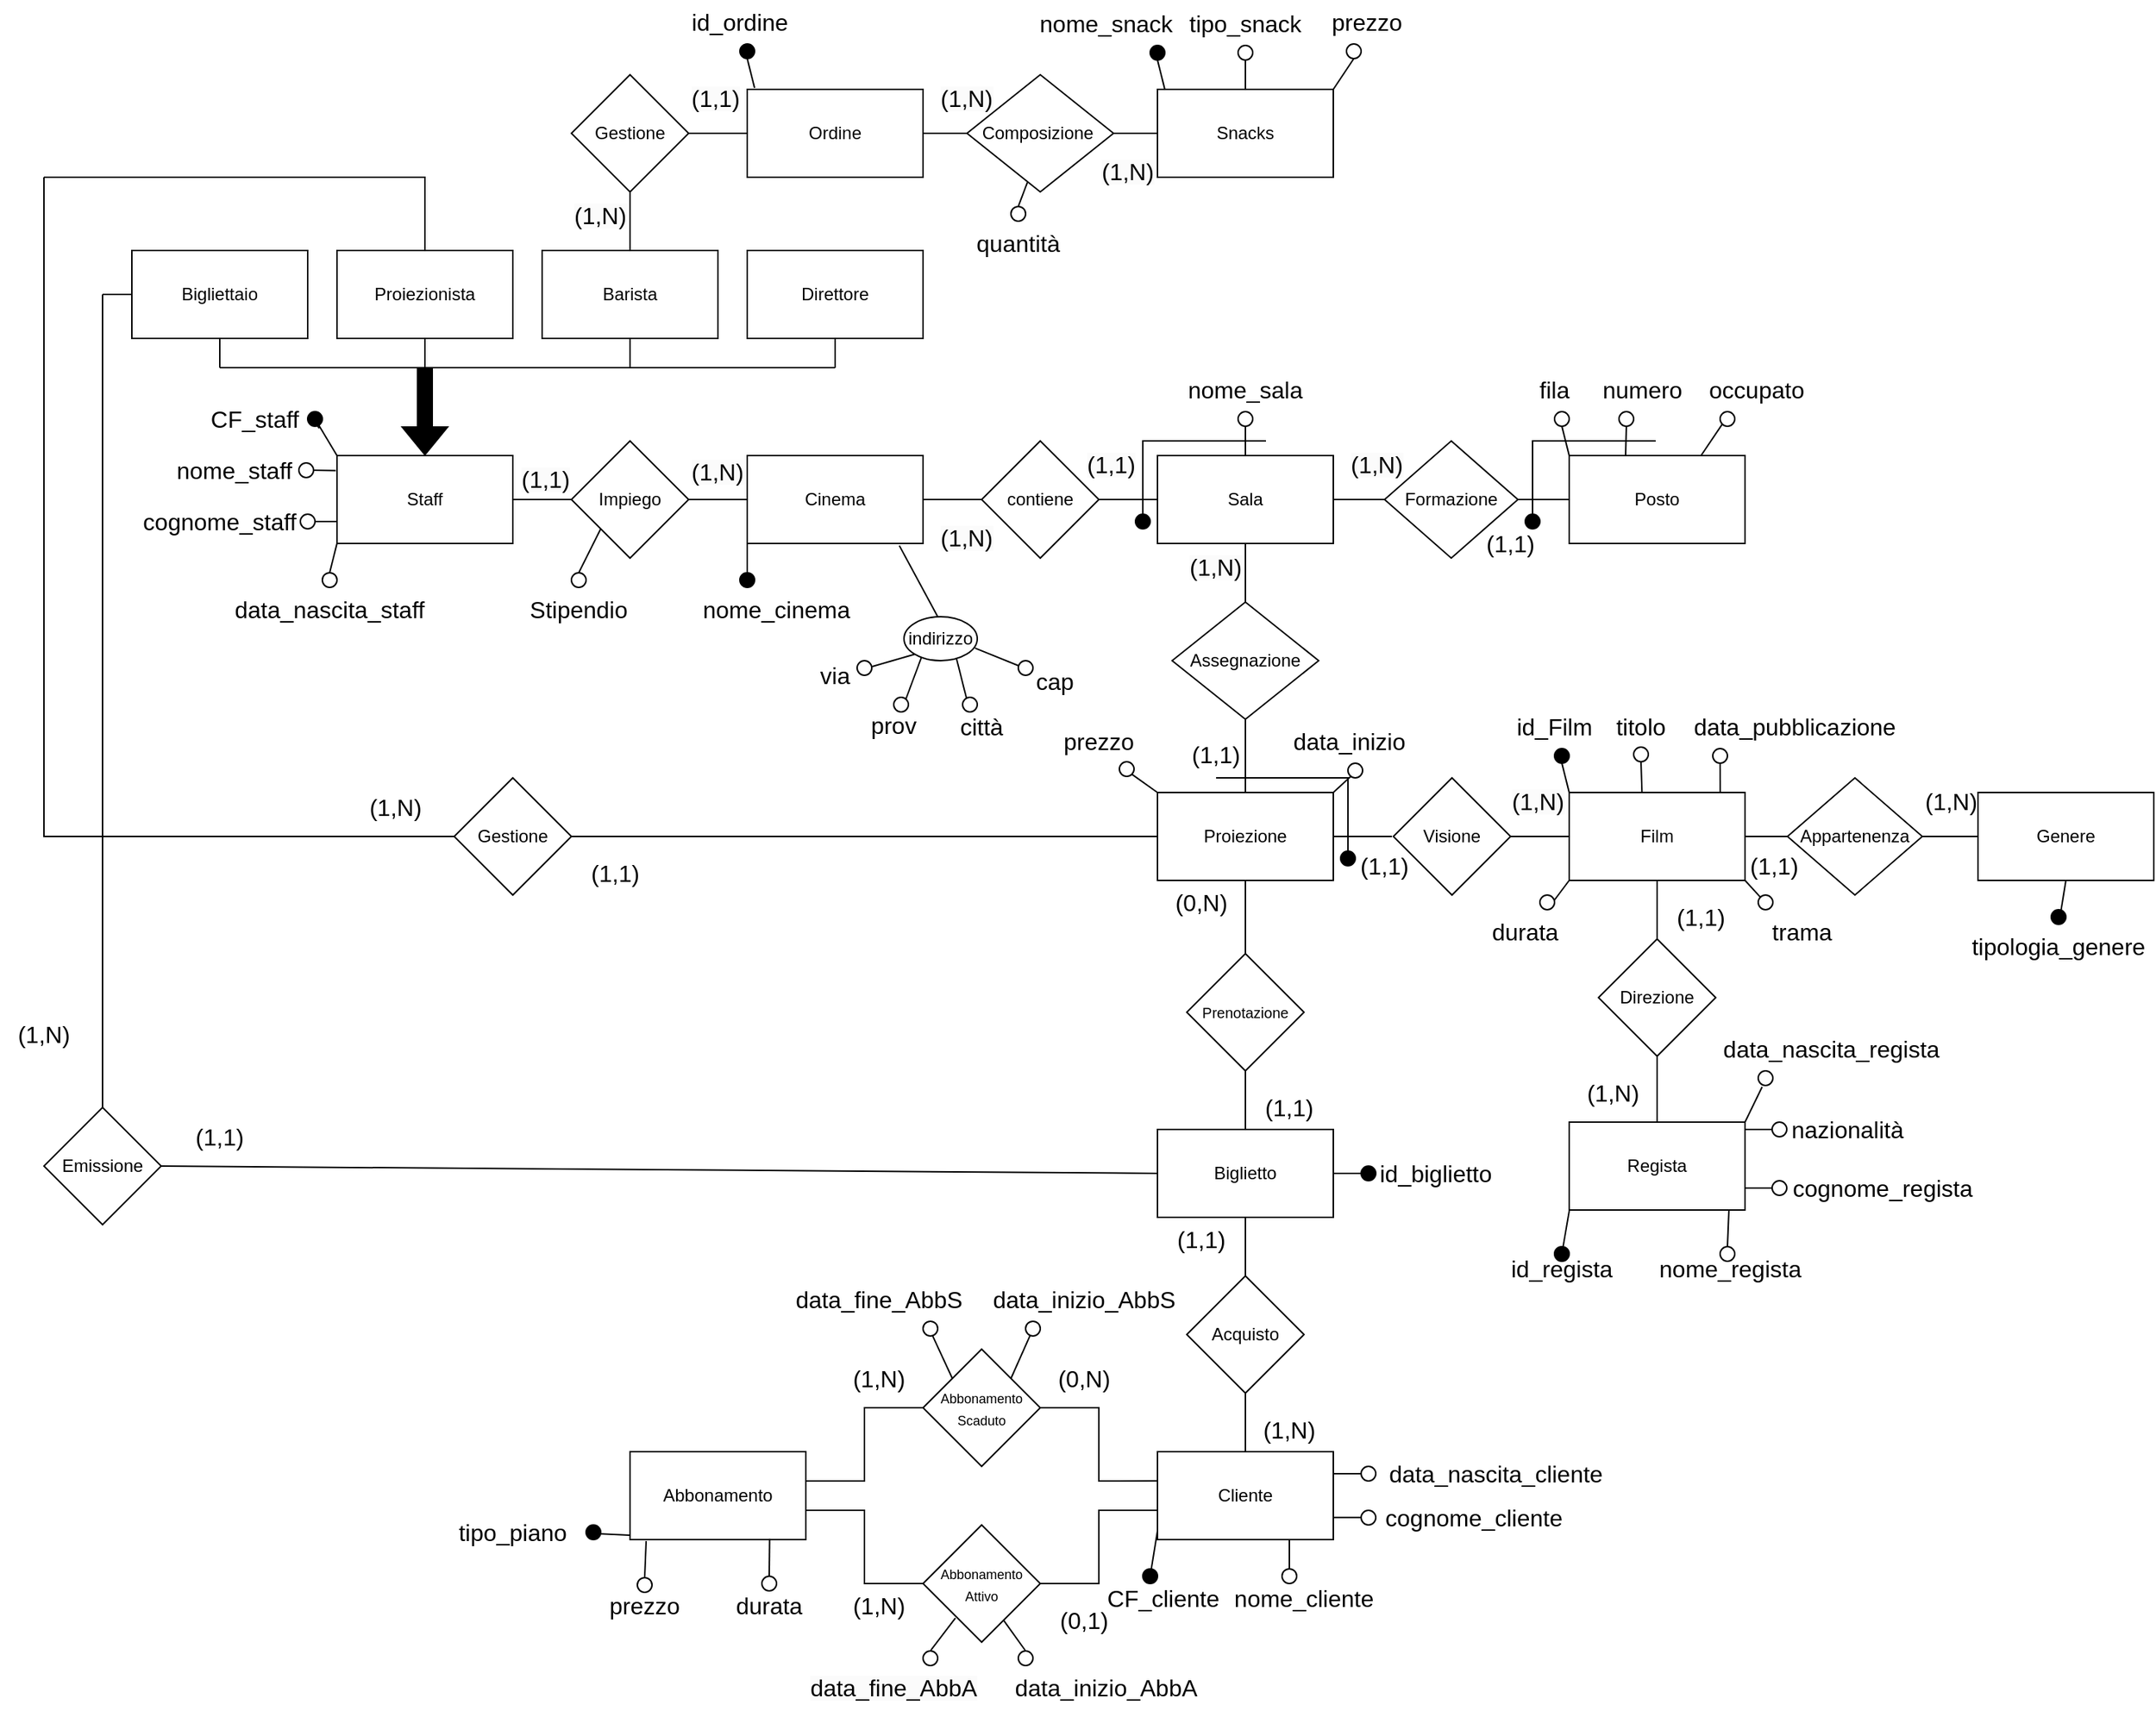 <mxfile scale="1" border="0" version="25.0.3">
  <diagram name="Pagina-1" id="EXZQvXlkEHb2hOELlxIx">
    <mxGraphModel dx="1749" dy="2162" grid="1" gridSize="10" guides="1" tooltips="1" connect="1" arrows="1" fold="1" page="1" pageScale="1" pageWidth="827" pageHeight="1169" math="0" shadow="0">
      <root>
        <mxCell id="0" />
        <mxCell id="1" parent="0" />
        <mxCell id="_OEVl6Wm4iqhb9Saq5B_-1" value="Cinema" style="rounded=0;whiteSpace=wrap;html=1;" parent="1" vertex="1">
          <mxGeometry x="720" y="-30" width="120" height="60" as="geometry" />
        </mxCell>
        <mxCell id="_OEVl6Wm4iqhb9Saq5B_-2" value="Impiego" style="rhombus;whiteSpace=wrap;html=1;" parent="1" vertex="1">
          <mxGeometry x="600" y="-40" width="80" height="80" as="geometry" />
        </mxCell>
        <mxCell id="_OEVl6Wm4iqhb9Saq5B_-4" value="" style="endArrow=none;html=1;rounded=0;entryX=1;entryY=0.5;entryDx=0;entryDy=0;exitX=0;exitY=0.5;exitDx=0;exitDy=0;" parent="1" source="_OEVl6Wm4iqhb9Saq5B_-1" target="_OEVl6Wm4iqhb9Saq5B_-2" edge="1">
          <mxGeometry width="50" height="50" relative="1" as="geometry">
            <mxPoint x="790" y="-60" as="sourcePoint" />
            <mxPoint x="840" y="-110" as="targetPoint" />
          </mxGeometry>
        </mxCell>
        <mxCell id="_OEVl6Wm4iqhb9Saq5B_-5" value="Staff" style="rounded=0;whiteSpace=wrap;html=1;" parent="1" vertex="1">
          <mxGeometry x="440" y="-30" width="120" height="60" as="geometry" />
        </mxCell>
        <mxCell id="_OEVl6Wm4iqhb9Saq5B_-6" value="" style="endArrow=none;html=1;rounded=0;entryX=1;entryY=0.5;entryDx=0;entryDy=0;exitX=0;exitY=0.5;exitDx=0;exitDy=0;" parent="1" source="_OEVl6Wm4iqhb9Saq5B_-2" target="_OEVl6Wm4iqhb9Saq5B_-5" edge="1">
          <mxGeometry width="50" height="50" relative="1" as="geometry">
            <mxPoint x="500" y="-20" as="sourcePoint" />
            <mxPoint x="550" y="-70" as="targetPoint" />
          </mxGeometry>
        </mxCell>
        <mxCell id="_OEVl6Wm4iqhb9Saq5B_-8" value="Barista" style="rounded=0;whiteSpace=wrap;html=1;" parent="1" vertex="1">
          <mxGeometry x="580" y="-170" width="120" height="60" as="geometry" />
        </mxCell>
        <mxCell id="_OEVl6Wm4iqhb9Saq5B_-9" value="Proiezionista" style="rounded=0;whiteSpace=wrap;html=1;" parent="1" vertex="1">
          <mxGeometry x="440" y="-170" width="120" height="60" as="geometry" />
        </mxCell>
        <mxCell id="_OEVl6Wm4iqhb9Saq5B_-10" value="Bigliettaio" style="rounded=0;whiteSpace=wrap;html=1;" parent="1" vertex="1">
          <mxGeometry x="300" y="-170" width="120" height="60" as="geometry" />
        </mxCell>
        <mxCell id="_OEVl6Wm4iqhb9Saq5B_-14" value="Ordine" style="rounded=0;whiteSpace=wrap;html=1;" parent="1" vertex="1">
          <mxGeometry x="720" y="-280" width="120" height="60" as="geometry" />
        </mxCell>
        <mxCell id="_OEVl6Wm4iqhb9Saq5B_-15" value="Gestione" style="rhombus;whiteSpace=wrap;html=1;" parent="1" vertex="1">
          <mxGeometry x="600" y="-290" width="80" height="80" as="geometry" />
        </mxCell>
        <mxCell id="_OEVl6Wm4iqhb9Saq5B_-17" value="" style="endArrow=none;html=1;rounded=0;entryX=1;entryY=0.5;entryDx=0;entryDy=0;exitX=0;exitY=0.5;exitDx=0;exitDy=0;" parent="1" source="_OEVl6Wm4iqhb9Saq5B_-14" target="_OEVl6Wm4iqhb9Saq5B_-15" edge="1">
          <mxGeometry width="50" height="50" relative="1" as="geometry">
            <mxPoint x="640" y="-140" as="sourcePoint" />
            <mxPoint x="690" y="-190" as="targetPoint" />
          </mxGeometry>
        </mxCell>
        <mxCell id="_OEVl6Wm4iqhb9Saq5B_-18" value="Composizione&amp;nbsp;" style="rhombus;whiteSpace=wrap;html=1;" parent="1" vertex="1">
          <mxGeometry x="870" y="-290" width="100" height="80" as="geometry" />
        </mxCell>
        <mxCell id="_OEVl6Wm4iqhb9Saq5B_-19" value="Snacks" style="rounded=0;whiteSpace=wrap;html=1;" parent="1" vertex="1">
          <mxGeometry x="1000" y="-280" width="120" height="60" as="geometry" />
        </mxCell>
        <mxCell id="_OEVl6Wm4iqhb9Saq5B_-20" value="" style="endArrow=none;html=1;rounded=0;exitX=1;exitY=0.5;exitDx=0;exitDy=0;entryX=0;entryY=0.5;entryDx=0;entryDy=0;" parent="1" source="_OEVl6Wm4iqhb9Saq5B_-18" target="_OEVl6Wm4iqhb9Saq5B_-19" edge="1">
          <mxGeometry width="50" height="50" relative="1" as="geometry">
            <mxPoint x="780" y="-110" as="sourcePoint" />
            <mxPoint x="780" y="-70" as="targetPoint" />
          </mxGeometry>
        </mxCell>
        <mxCell id="_OEVl6Wm4iqhb9Saq5B_-21" value="" style="endArrow=none;html=1;rounded=0;exitX=1;exitY=0.5;exitDx=0;exitDy=0;entryX=0;entryY=0.5;entryDx=0;entryDy=0;" parent="1" source="_OEVl6Wm4iqhb9Saq5B_-14" target="_OEVl6Wm4iqhb9Saq5B_-18" edge="1">
          <mxGeometry width="50" height="50" relative="1" as="geometry">
            <mxPoint x="780" y="-220" as="sourcePoint" />
            <mxPoint x="780" y="-190" as="targetPoint" />
            <Array as="points" />
          </mxGeometry>
        </mxCell>
        <mxCell id="_OEVl6Wm4iqhb9Saq5B_-22" value="Sala" style="rounded=0;whiteSpace=wrap;html=1;" parent="1" vertex="1">
          <mxGeometry x="1000" y="-30" width="120" height="60" as="geometry" />
        </mxCell>
        <mxCell id="_OEVl6Wm4iqhb9Saq5B_-23" value="" style="endArrow=none;html=1;rounded=0;exitX=1;exitY=0.5;exitDx=0;exitDy=0;entryX=0;entryY=0.5;entryDx=0;entryDy=0;" parent="1" source="_OEVl6Wm4iqhb9Saq5B_-1" edge="1">
          <mxGeometry width="50" height="50" relative="1" as="geometry">
            <mxPoint x="840" as="sourcePoint" />
            <mxPoint x="920" as="targetPoint" />
          </mxGeometry>
        </mxCell>
        <mxCell id="_OEVl6Wm4iqhb9Saq5B_-24" value="" style="endArrow=none;html=1;rounded=0;entryX=1;entryY=0.5;entryDx=0;entryDy=0;exitX=0;exitY=0.5;exitDx=0;exitDy=0;" parent="1" source="_OEVl6Wm4iqhb9Saq5B_-22" target="_OEVl6Wm4iqhb9Saq5B_-25" edge="1">
          <mxGeometry width="50" height="50" relative="1" as="geometry">
            <mxPoint x="1000" y="110" as="sourcePoint" />
            <mxPoint x="1000" as="targetPoint" />
          </mxGeometry>
        </mxCell>
        <mxCell id="_OEVl6Wm4iqhb9Saq5B_-25" value="contiene" style="rhombus;whiteSpace=wrap;html=1;" parent="1" vertex="1">
          <mxGeometry x="880" y="-40" width="80" height="80" as="geometry" />
        </mxCell>
        <mxCell id="_OEVl6Wm4iqhb9Saq5B_-26" value="" style="endArrow=none;html=1;rounded=0;exitX=1;exitY=0.5;exitDx=0;exitDy=0;" parent="1" edge="1">
          <mxGeometry width="50" height="50" relative="1" as="geometry">
            <mxPoint x="1120" as="sourcePoint" />
            <mxPoint x="1160" as="targetPoint" />
          </mxGeometry>
        </mxCell>
        <mxCell id="_OEVl6Wm4iqhb9Saq5B_-27" value="" style="endArrow=none;html=1;rounded=0;exitX=0;exitY=0.5;exitDx=0;exitDy=0;" parent="1" edge="1">
          <mxGeometry width="50" height="50" relative="1" as="geometry">
            <mxPoint x="1281" as="sourcePoint" />
            <mxPoint x="1241" as="targetPoint" />
          </mxGeometry>
        </mxCell>
        <mxCell id="_OEVl6Wm4iqhb9Saq5B_-28" value="Formazione" style="rhombus;whiteSpace=wrap;html=1;" parent="1" vertex="1">
          <mxGeometry x="1155" y="-40" width="91" height="80" as="geometry" />
        </mxCell>
        <mxCell id="_OEVl6Wm4iqhb9Saq5B_-29" value="Posto" style="rounded=0;whiteSpace=wrap;html=1;" parent="1" vertex="1">
          <mxGeometry x="1281" y="-30" width="120" height="60" as="geometry" />
        </mxCell>
        <mxCell id="_OEVl6Wm4iqhb9Saq5B_-30" value="Cliente" style="rounded=0;whiteSpace=wrap;html=1;" parent="1" vertex="1">
          <mxGeometry x="1000" y="650" width="120" height="60" as="geometry" />
        </mxCell>
        <mxCell id="_OEVl6Wm4iqhb9Saq5B_-31" value="&lt;font style=&quot;font-size: 9px;&quot;&gt;Abbonamento&lt;/font&gt;&lt;div&gt;&lt;font style=&quot;font-size: 9px;&quot;&gt;Attivo&lt;/font&gt;&lt;/div&gt;" style="rhombus;whiteSpace=wrap;html=1;direction=north;rotation=0;" parent="1" vertex="1">
          <mxGeometry x="840" y="700" width="80" height="80" as="geometry" />
        </mxCell>
        <mxCell id="_OEVl6Wm4iqhb9Saq5B_-34" value="Abbonamento" style="rounded=0;whiteSpace=wrap;html=1;" parent="1" vertex="1">
          <mxGeometry x="640" y="650" width="120" height="60" as="geometry" />
        </mxCell>
        <mxCell id="_OEVl6Wm4iqhb9Saq5B_-37" value="&lt;font style=&quot;font-size: 9px;&quot;&gt;Abbonamento&lt;/font&gt;&lt;div&gt;&lt;span style=&quot;font-size: 9px;&quot;&gt;Scaduto&lt;/span&gt;&lt;/div&gt;" style="rhombus;whiteSpace=wrap;html=1;direction=north;rotation=0;" parent="1" vertex="1">
          <mxGeometry x="840" y="580" width="80" height="80" as="geometry" />
        </mxCell>
        <mxCell id="_OEVl6Wm4iqhb9Saq5B_-42" value="Acquisto" style="rhombus;whiteSpace=wrap;html=1;direction=north;rotation=0;" parent="1" vertex="1">
          <mxGeometry x="1020" y="530" width="80" height="80" as="geometry" />
        </mxCell>
        <mxCell id="_OEVl6Wm4iqhb9Saq5B_-43" value="" style="endArrow=none;html=1;rounded=0;entryX=0.5;entryY=1;entryDx=0;entryDy=0;exitX=1;exitY=0.5;exitDx=0;exitDy=0;" parent="1" source="_OEVl6Wm4iqhb9Saq5B_-42" target="_OEVl6Wm4iqhb9Saq5B_-57" edge="1">
          <mxGeometry width="50" height="50" relative="1" as="geometry">
            <mxPoint x="1187" y="820" as="sourcePoint" />
            <mxPoint x="1057" y="490" as="targetPoint" />
          </mxGeometry>
        </mxCell>
        <mxCell id="_OEVl6Wm4iqhb9Saq5B_-44" value="" style="endArrow=none;html=1;rounded=0;exitX=0;exitY=0.5;exitDx=0;exitDy=0;entryX=0.5;entryY=0;entryDx=0;entryDy=0;" parent="1" source="_OEVl6Wm4iqhb9Saq5B_-42" target="_OEVl6Wm4iqhb9Saq5B_-30" edge="1">
          <mxGeometry width="50" height="50" relative="1" as="geometry">
            <mxPoint x="967" y="560" as="sourcePoint" />
            <mxPoint x="1057" y="660.0" as="targetPoint" />
            <Array as="points" />
          </mxGeometry>
        </mxCell>
        <mxCell id="_OEVl6Wm4iqhb9Saq5B_-45" value="Proiezione" style="rounded=0;whiteSpace=wrap;html=1;" parent="1" vertex="1">
          <mxGeometry x="1000" y="200" width="120" height="60" as="geometry" />
        </mxCell>
        <mxCell id="_OEVl6Wm4iqhb9Saq5B_-46" value="(1,1)" style="text;strokeColor=none;fillColor=none;html=1;align=center;verticalAlign=middle;whiteSpace=wrap;rounded=0;fontSize=16;" parent="1" vertex="1">
          <mxGeometry x="1000" y="490" width="60" height="30" as="geometry" />
        </mxCell>
        <mxCell id="_OEVl6Wm4iqhb9Saq5B_-47" value="(1,N)" style="text;strokeColor=none;fillColor=none;html=1;align=center;verticalAlign=middle;whiteSpace=wrap;rounded=0;fontSize=16;" parent="1" vertex="1">
          <mxGeometry x="1060" y="620" width="60" height="30" as="geometry" />
        </mxCell>
        <mxCell id="_OEVl6Wm4iqhb9Saq5B_-48" value="" style="endArrow=none;html=1;rounded=0;" parent="1" edge="1">
          <mxGeometry width="50" height="50" relative="1" as="geometry">
            <mxPoint x="360" y="-90" as="sourcePoint" />
            <mxPoint x="780" y="-90" as="targetPoint" />
          </mxGeometry>
        </mxCell>
        <mxCell id="_OEVl6Wm4iqhb9Saq5B_-49" value="" style="endArrow=none;html=1;rounded=0;entryX=0.5;entryY=1;entryDx=0;entryDy=0;" parent="1" target="_OEVl6Wm4iqhb9Saq5B_-8" edge="1">
          <mxGeometry width="50" height="50" relative="1" as="geometry">
            <mxPoint x="640" y="-90" as="sourcePoint" />
            <mxPoint x="670" y="-80" as="targetPoint" />
          </mxGeometry>
        </mxCell>
        <mxCell id="_OEVl6Wm4iqhb9Saq5B_-50" value="" style="endArrow=none;html=1;rounded=0;" parent="1" edge="1">
          <mxGeometry width="50" height="50" relative="1" as="geometry">
            <mxPoint x="360" y="-90" as="sourcePoint" />
            <mxPoint x="360" y="-110" as="targetPoint" />
          </mxGeometry>
        </mxCell>
        <mxCell id="_OEVl6Wm4iqhb9Saq5B_-53" value="" style="endArrow=none;html=1;rounded=0;entryX=0.5;entryY=1;entryDx=0;entryDy=0;exitX=0.5;exitY=0;exitDx=0;exitDy=0;" parent="1" source="_OEVl6Wm4iqhb9Saq5B_-8" target="_OEVl6Wm4iqhb9Saq5B_-15" edge="1">
          <mxGeometry width="50" height="50" relative="1" as="geometry">
            <mxPoint x="920" y="-100" as="sourcePoint" />
            <mxPoint x="970" y="-150" as="targetPoint" />
          </mxGeometry>
        </mxCell>
        <mxCell id="_OEVl6Wm4iqhb9Saq5B_-54" value="&lt;div&gt;&lt;font size=&quot;1&quot;&gt;Prenotazione&lt;/font&gt;&lt;/div&gt;" style="rhombus;whiteSpace=wrap;html=1;" parent="1" vertex="1">
          <mxGeometry x="1020" y="310" width="80" height="80" as="geometry" />
        </mxCell>
        <mxCell id="_OEVl6Wm4iqhb9Saq5B_-55" value="" style="endArrow=none;html=1;rounded=0;entryX=0.5;entryY=1;entryDx=0;entryDy=0;exitX=0.5;exitY=0;exitDx=0;exitDy=0;" parent="1" source="_OEVl6Wm4iqhb9Saq5B_-54" target="_OEVl6Wm4iqhb9Saq5B_-45" edge="1">
          <mxGeometry width="50" height="50" relative="1" as="geometry">
            <mxPoint x="1040" y="730" as="sourcePoint" />
            <mxPoint x="980" y="480" as="targetPoint" />
          </mxGeometry>
        </mxCell>
        <mxCell id="_OEVl6Wm4iqhb9Saq5B_-56" value="" style="endArrow=none;html=1;rounded=0;entryX=0.5;entryY=1;entryDx=0;entryDy=0;exitX=0.5;exitY=0;exitDx=0;exitDy=0;" parent="1" source="_OEVl6Wm4iqhb9Saq5B_-57" target="_OEVl6Wm4iqhb9Saq5B_-54" edge="1">
          <mxGeometry width="50" height="50" relative="1" as="geometry">
            <mxPoint x="1110" y="460" as="sourcePoint" />
            <mxPoint x="1150" y="460" as="targetPoint" />
            <Array as="points" />
          </mxGeometry>
        </mxCell>
        <mxCell id="_OEVl6Wm4iqhb9Saq5B_-57" value="Biglietto" style="rounded=0;whiteSpace=wrap;html=1;" parent="1" vertex="1">
          <mxGeometry x="1000" y="430" width="120" height="60" as="geometry" />
        </mxCell>
        <mxCell id="_OEVl6Wm4iqhb9Saq5B_-60" value="" style="endArrow=none;html=1;rounded=0;entryX=0;entryY=0.5;entryDx=0;entryDy=0;" parent="1" target="_OEVl6Wm4iqhb9Saq5B_-10" edge="1">
          <mxGeometry width="50" height="50" relative="1" as="geometry">
            <mxPoint x="280" y="-140" as="sourcePoint" />
            <mxPoint x="280" y="-150" as="targetPoint" />
          </mxGeometry>
        </mxCell>
        <mxCell id="_OEVl6Wm4iqhb9Saq5B_-61" value="" style="endArrow=none;html=1;rounded=0;exitX=0.5;exitY=0;exitDx=0;exitDy=0;" parent="1" source="_OEVl6Wm4iqhb9Saq5B_-63" edge="1">
          <mxGeometry width="50" height="50" relative="1" as="geometry">
            <mxPoint x="280" y="230" as="sourcePoint" />
            <mxPoint x="280" y="-140" as="targetPoint" />
            <Array as="points" />
          </mxGeometry>
        </mxCell>
        <mxCell id="_OEVl6Wm4iqhb9Saq5B_-64" value="" style="endArrow=none;html=1;rounded=0;exitX=0;exitY=0.5;exitDx=0;exitDy=0;entryX=1;entryY=0.5;entryDx=0;entryDy=0;" parent="1" source="_OEVl6Wm4iqhb9Saq5B_-57" target="_OEVl6Wm4iqhb9Saq5B_-63" edge="1">
          <mxGeometry width="50" height="50" relative="1" as="geometry">
            <mxPoint x="770" y="210.0" as="sourcePoint" />
            <mxPoint x="340" y="200.0" as="targetPoint" />
            <Array as="points" />
          </mxGeometry>
        </mxCell>
        <mxCell id="_OEVl6Wm4iqhb9Saq5B_-63" value="Emissione" style="rhombus;whiteSpace=wrap;html=1;" parent="1" vertex="1">
          <mxGeometry x="240" y="415" width="80" height="80" as="geometry" />
        </mxCell>
        <mxCell id="_OEVl6Wm4iqhb9Saq5B_-65" value="Assegnazione" style="rhombus;whiteSpace=wrap;html=1;direction=north;rotation=0;" parent="1" vertex="1">
          <mxGeometry x="1010" y="70" width="100" height="80" as="geometry" />
        </mxCell>
        <mxCell id="_OEVl6Wm4iqhb9Saq5B_-66" value="" style="endArrow=none;html=1;rounded=0;entryX=0.5;entryY=1;entryDx=0;entryDy=0;" parent="1" source="_OEVl6Wm4iqhb9Saq5B_-65" edge="1">
          <mxGeometry width="50" height="50" relative="1" as="geometry">
            <mxPoint x="1190" y="360" as="sourcePoint" />
            <mxPoint x="1060" y="30" as="targetPoint" />
          </mxGeometry>
        </mxCell>
        <mxCell id="_OEVl6Wm4iqhb9Saq5B_-67" value="" style="endArrow=none;html=1;rounded=0;exitX=0;exitY=0.5;exitDx=0;exitDy=0;entryX=0.5;entryY=0;entryDx=0;entryDy=0;" parent="1" source="_OEVl6Wm4iqhb9Saq5B_-65" target="_OEVl6Wm4iqhb9Saq5B_-45" edge="1">
          <mxGeometry width="50" height="50" relative="1" as="geometry">
            <mxPoint x="970" y="100" as="sourcePoint" />
            <mxPoint x="1060" y="195" as="targetPoint" />
            <Array as="points" />
          </mxGeometry>
        </mxCell>
        <mxCell id="_OEVl6Wm4iqhb9Saq5B_-70" value="" style="endArrow=none;html=1;rounded=0;exitX=1;exitY=0.5;exitDx=0;exitDy=0;" parent="1" edge="1">
          <mxGeometry width="50" height="50" relative="1" as="geometry">
            <mxPoint x="1120" y="230" as="sourcePoint" />
            <mxPoint x="1160" y="230" as="targetPoint" />
          </mxGeometry>
        </mxCell>
        <mxCell id="_OEVl6Wm4iqhb9Saq5B_-71" value="" style="endArrow=none;html=1;rounded=0;exitX=0;exitY=0.5;exitDx=0;exitDy=0;" parent="1" edge="1">
          <mxGeometry width="50" height="50" relative="1" as="geometry">
            <mxPoint x="1281" y="230" as="sourcePoint" />
            <mxPoint x="1241" y="230" as="targetPoint" />
          </mxGeometry>
        </mxCell>
        <mxCell id="_OEVl6Wm4iqhb9Saq5B_-72" value="Visione" style="rhombus;whiteSpace=wrap;html=1;" parent="1" vertex="1">
          <mxGeometry x="1161" y="190" width="80" height="80" as="geometry" />
        </mxCell>
        <mxCell id="_OEVl6Wm4iqhb9Saq5B_-73" value="Film" style="rounded=0;whiteSpace=wrap;html=1;" parent="1" vertex="1">
          <mxGeometry x="1281" y="200" width="120" height="60" as="geometry" />
        </mxCell>
        <mxCell id="_OEVl6Wm4iqhb9Saq5B_-74" value="Direzione" style="rhombus;whiteSpace=wrap;html=1;direction=north;rotation=0;" parent="1" vertex="1">
          <mxGeometry x="1301" y="300" width="80" height="80" as="geometry" />
        </mxCell>
        <mxCell id="_OEVl6Wm4iqhb9Saq5B_-75" value="" style="endArrow=none;html=1;rounded=0;entryX=0.5;entryY=1;entryDx=0;entryDy=0;" parent="1" source="_OEVl6Wm4iqhb9Saq5B_-74" edge="1">
          <mxGeometry width="50" height="50" relative="1" as="geometry">
            <mxPoint x="1481" y="590" as="sourcePoint" />
            <mxPoint x="1341" y="260" as="targetPoint" />
          </mxGeometry>
        </mxCell>
        <mxCell id="_OEVl6Wm4iqhb9Saq5B_-76" value="" style="endArrow=none;html=1;rounded=0;exitX=0;exitY=0.5;exitDx=0;exitDy=0;entryX=0.5;entryY=0;entryDx=0;entryDy=0;" parent="1" source="_OEVl6Wm4iqhb9Saq5B_-74" edge="1">
          <mxGeometry width="50" height="50" relative="1" as="geometry">
            <mxPoint x="1251" y="340" as="sourcePoint" />
            <mxPoint x="1341" y="440" as="targetPoint" />
            <Array as="points" />
          </mxGeometry>
        </mxCell>
        <mxCell id="_OEVl6Wm4iqhb9Saq5B_-77" value="Regista" style="rounded=0;whiteSpace=wrap;html=1;" parent="1" vertex="1">
          <mxGeometry x="1281" y="425" width="120" height="60" as="geometry" />
        </mxCell>
        <mxCell id="_OEVl6Wm4iqhb9Saq5B_-78" value="(1,N)" style="text;strokeColor=none;fillColor=none;html=1;align=center;verticalAlign=middle;whiteSpace=wrap;rounded=0;fontSize=16;" parent="1" vertex="1">
          <mxGeometry x="1281" y="390" width="60" height="30" as="geometry" />
        </mxCell>
        <mxCell id="_OEVl6Wm4iqhb9Saq5B_-79" value="(1,1)" style="text;strokeColor=none;fillColor=none;html=1;align=center;verticalAlign=middle;whiteSpace=wrap;rounded=0;fontSize=16;" parent="1" vertex="1">
          <mxGeometry x="1341" y="270" width="60" height="30" as="geometry" />
        </mxCell>
        <mxCell id="_OEVl6Wm4iqhb9Saq5B_-80" value="&lt;span style=&quot;caret-color: rgb(0, 0, 0); color: rgb(0, 0, 0); font-family: Helvetica; font-size: 16px; font-style: normal; font-variant-caps: normal; font-weight: 400; letter-spacing: normal; orphans: auto; text-align: center; text-indent: 0px; text-transform: none; white-space: normal; widows: auto; word-spacing: 0px; -webkit-text-stroke-width: 0px; background-color: rgb(251, 251, 251); text-decoration: none; display: inline !important; float: none;&quot;&gt;(1,N)&lt;/span&gt;" style="text;whiteSpace=wrap;html=1;" parent="1" vertex="1">
          <mxGeometry x="1240" y="190" width="60" height="40" as="geometry" />
        </mxCell>
        <mxCell id="_OEVl6Wm4iqhb9Saq5B_-82" value="(1,1)" style="text;strokeColor=none;fillColor=none;html=1;align=center;verticalAlign=middle;whiteSpace=wrap;rounded=0;fontSize=16;" parent="1" vertex="1">
          <mxGeometry x="1135" y="240" width="40" height="20" as="geometry" />
        </mxCell>
        <mxCell id="_OEVl6Wm4iqhb9Saq5B_-87" value="(1,1)" style="text;strokeColor=none;fillColor=none;html=1;align=center;verticalAlign=middle;whiteSpace=wrap;rounded=0;fontSize=16;" parent="1" vertex="1">
          <mxGeometry x="1020" y="164" width="40" height="20" as="geometry" />
        </mxCell>
        <mxCell id="_OEVl6Wm4iqhb9Saq5B_-88" value="&lt;span style=&quot;caret-color: rgb(0, 0, 0); color: rgb(0, 0, 0); font-family: Helvetica; font-size: 16px; font-style: normal; font-variant-caps: normal; font-weight: 400; letter-spacing: normal; orphans: auto; text-align: center; text-indent: 0px; text-transform: none; white-space: normal; widows: auto; word-spacing: 0px; -webkit-text-stroke-width: 0px; background-color: rgb(251, 251, 251); text-decoration: none; display: inline !important; float: none;&quot;&gt;(1,N)&lt;/span&gt;" style="text;whiteSpace=wrap;html=1;" parent="1" vertex="1">
          <mxGeometry x="1020" y="30" width="60" height="40" as="geometry" />
        </mxCell>
        <mxCell id="_OEVl6Wm4iqhb9Saq5B_-89" value="" style="endArrow=none;html=1;rounded=0;entryX=0.5;entryY=0;entryDx=0;entryDy=0;" parent="1" target="_OEVl6Wm4iqhb9Saq5B_-9" edge="1">
          <mxGeometry width="50" height="50" relative="1" as="geometry">
            <mxPoint x="240" y="-220" as="sourcePoint" />
            <mxPoint x="860" y="130" as="targetPoint" />
            <Array as="points">
              <mxPoint x="500" y="-220" />
            </Array>
          </mxGeometry>
        </mxCell>
        <mxCell id="_OEVl6Wm4iqhb9Saq5B_-90" value="" style="endArrow=none;html=1;rounded=0;exitX=0;exitY=0.5;exitDx=0;exitDy=0;" parent="1" source="_OEVl6Wm4iqhb9Saq5B_-45" edge="1">
          <mxGeometry width="50" height="50" relative="1" as="geometry">
            <mxPoint x="870" y="180" as="sourcePoint" />
            <mxPoint x="240" y="-220" as="targetPoint" />
            <Array as="points">
              <mxPoint x="240" y="230" />
            </Array>
          </mxGeometry>
        </mxCell>
        <mxCell id="_OEVl6Wm4iqhb9Saq5B_-91" value="Gestione" style="rhombus;whiteSpace=wrap;html=1;" parent="1" vertex="1">
          <mxGeometry x="520" y="190" width="80" height="80" as="geometry" />
        </mxCell>
        <mxCell id="_OEVl6Wm4iqhb9Saq5B_-93" value="" style="endArrow=none;html=1;rounded=0;entryX=0;entryY=0.667;entryDx=0;entryDy=0;entryPerimeter=0;exitX=0.5;exitY=1;exitDx=0;exitDy=0;" parent="1" source="_OEVl6Wm4iqhb9Saq5B_-31" target="_OEVl6Wm4iqhb9Saq5B_-30" edge="1">
          <mxGeometry width="50" height="50" relative="1" as="geometry">
            <mxPoint x="960" y="760" as="sourcePoint" />
            <mxPoint x="970" y="680" as="targetPoint" />
            <Array as="points">
              <mxPoint x="960" y="740" />
              <mxPoint x="960" y="690" />
            </Array>
          </mxGeometry>
        </mxCell>
        <mxCell id="_OEVl6Wm4iqhb9Saq5B_-94" value="" style="endArrow=none;html=1;rounded=0;entryX=0.002;entryY=0.331;entryDx=0;entryDy=0;entryPerimeter=0;exitX=0.5;exitY=1;exitDx=0;exitDy=0;" parent="1" source="_OEVl6Wm4iqhb9Saq5B_-37" target="_OEVl6Wm4iqhb9Saq5B_-30" edge="1">
          <mxGeometry width="50" height="50" relative="1" as="geometry">
            <mxPoint x="930" y="629.551" as="sourcePoint" />
            <mxPoint x="1010" y="700" as="targetPoint" />
            <Array as="points">
              <mxPoint x="960" y="620" />
              <mxPoint x="960" y="670" />
            </Array>
          </mxGeometry>
        </mxCell>
        <mxCell id="_OEVl6Wm4iqhb9Saq5B_-95" value="" style="endArrow=none;html=1;rounded=0;entryX=0;entryY=0.667;entryDx=0;entryDy=0;entryPerimeter=0;exitX=0.5;exitY=1;exitDx=0;exitDy=0;" parent="1" edge="1">
          <mxGeometry width="50" height="50" relative="1" as="geometry">
            <mxPoint x="760" y="670" as="sourcePoint" />
            <mxPoint x="840" y="620" as="targetPoint" />
            <Array as="points">
              <mxPoint x="800" y="670" />
              <mxPoint x="800" y="620" />
            </Array>
          </mxGeometry>
        </mxCell>
        <mxCell id="_OEVl6Wm4iqhb9Saq5B_-96" value="" style="endArrow=none;html=1;rounded=0;entryX=0.002;entryY=0.331;entryDx=0;entryDy=0;entryPerimeter=0;exitX=0.5;exitY=1;exitDx=0;exitDy=0;" parent="1" edge="1">
          <mxGeometry width="50" height="50" relative="1" as="geometry">
            <mxPoint x="760" y="690" as="sourcePoint" />
            <mxPoint x="840" y="740" as="targetPoint" />
            <Array as="points">
              <mxPoint x="800" y="690" />
              <mxPoint x="800" y="740" />
            </Array>
          </mxGeometry>
        </mxCell>
        <mxCell id="_OEVl6Wm4iqhb9Saq5B_-97" value="(0,N)" style="text;strokeColor=none;fillColor=none;html=1;align=center;verticalAlign=middle;whiteSpace=wrap;rounded=0;fontSize=16;" parent="1" vertex="1">
          <mxGeometry x="920" y="585" width="60" height="30" as="geometry" />
        </mxCell>
        <mxCell id="_OEVl6Wm4iqhb9Saq5B_-98" value="(0,1)" style="text;strokeColor=none;fillColor=none;html=1;align=center;verticalAlign=middle;whiteSpace=wrap;rounded=0;fontSize=16;" parent="1" vertex="1">
          <mxGeometry x="920" y="750" width="60" height="30" as="geometry" />
        </mxCell>
        <mxCell id="_OEVl6Wm4iqhb9Saq5B_-99" value="(1,N)" style="text;strokeColor=none;fillColor=none;html=1;align=center;verticalAlign=middle;whiteSpace=wrap;rounded=0;fontSize=16;" parent="1" vertex="1">
          <mxGeometry x="780" y="585" width="60" height="30" as="geometry" />
        </mxCell>
        <mxCell id="_OEVl6Wm4iqhb9Saq5B_-100" value="(1,N)" style="text;strokeColor=none;fillColor=none;html=1;align=center;verticalAlign=middle;whiteSpace=wrap;rounded=0;fontSize=16;" parent="1" vertex="1">
          <mxGeometry x="780" y="739.94" width="60" height="30" as="geometry" />
        </mxCell>
        <mxCell id="_OEVl6Wm4iqhb9Saq5B_-101" value="(1,1)" style="text;strokeColor=none;fillColor=none;html=1;align=center;verticalAlign=middle;whiteSpace=wrap;rounded=0;fontSize=16;" parent="1" vertex="1">
          <mxGeometry x="330" y="420" width="60" height="30" as="geometry" />
        </mxCell>
        <mxCell id="_OEVl6Wm4iqhb9Saq5B_-102" value="(1,N)" style="text;strokeColor=none;fillColor=none;html=1;align=center;verticalAlign=middle;whiteSpace=wrap;rounded=0;fontSize=16;" parent="1" vertex="1">
          <mxGeometry x="210" y="350" width="60" height="30" as="geometry" />
        </mxCell>
        <mxCell id="_OEVl6Wm4iqhb9Saq5B_-103" value="(1,1)" style="text;strokeColor=none;fillColor=none;html=1;align=center;verticalAlign=middle;whiteSpace=wrap;rounded=0;fontSize=16;" parent="1" vertex="1">
          <mxGeometry x="600" y="240" width="60" height="30" as="geometry" />
        </mxCell>
        <mxCell id="_OEVl6Wm4iqhb9Saq5B_-104" value="(1,N)" style="text;strokeColor=none;fillColor=none;html=1;align=center;verticalAlign=middle;whiteSpace=wrap;rounded=0;fontSize=16;" parent="1" vertex="1">
          <mxGeometry x="450" y="195" width="60" height="30" as="geometry" />
        </mxCell>
        <mxCell id="_OEVl6Wm4iqhb9Saq5B_-105" value="(0,N)" style="text;strokeColor=none;fillColor=none;html=1;align=center;verticalAlign=middle;whiteSpace=wrap;rounded=0;fontSize=16;" parent="1" vertex="1">
          <mxGeometry x="1000" y="260" width="60" height="30" as="geometry" />
        </mxCell>
        <mxCell id="_OEVl6Wm4iqhb9Saq5B_-106" value="(1,1)" style="text;strokeColor=none;fillColor=none;html=1;align=center;verticalAlign=middle;whiteSpace=wrap;rounded=0;fontSize=16;" parent="1" vertex="1">
          <mxGeometry x="1060" y="400" width="60" height="30" as="geometry" />
        </mxCell>
        <mxCell id="_OEVl6Wm4iqhb9Saq5B_-107" value="&lt;span style=&quot;caret-color: rgb(0, 0, 0); color: rgb(0, 0, 0); font-family: Helvetica; font-size: 16px; font-style: normal; font-variant-caps: normal; font-weight: 400; letter-spacing: normal; orphans: auto; text-align: center; text-indent: 0px; text-transform: none; white-space: normal; widows: auto; word-spacing: 0px; -webkit-text-stroke-width: 0px; background-color: rgb(251, 251, 251); text-decoration: none; display: inline !important; float: none;&quot;&gt;(1,N)&lt;/span&gt;" style="text;whiteSpace=wrap;html=1;" parent="1" vertex="1">
          <mxGeometry x="1130" y="-40" width="60" height="40" as="geometry" />
        </mxCell>
        <mxCell id="_OEVl6Wm4iqhb9Saq5B_-108" value="(1,1)" style="text;strokeColor=none;fillColor=none;html=1;align=center;verticalAlign=middle;whiteSpace=wrap;rounded=0;fontSize=16;" parent="1" vertex="1">
          <mxGeometry x="1221" y="20" width="40" height="20" as="geometry" />
        </mxCell>
        <mxCell id="_OEVl6Wm4iqhb9Saq5B_-113" value="&lt;span style=&quot;caret-color: rgb(0, 0, 0); color: rgb(0, 0, 0); font-family: Helvetica; font-size: 16px; font-style: normal; font-variant-caps: normal; font-weight: 400; letter-spacing: normal; orphans: auto; text-align: center; text-indent: 0px; text-transform: none; white-space: normal; widows: auto; word-spacing: 0px; -webkit-text-stroke-width: 0px; background-color: rgb(251, 251, 251); text-decoration: none; display: inline !important; float: none;&quot;&gt;(1,N)&lt;/span&gt;" style="text;whiteSpace=wrap;html=1;" parent="1" vertex="1">
          <mxGeometry x="850" y="10" width="60" height="40" as="geometry" />
        </mxCell>
        <mxCell id="_OEVl6Wm4iqhb9Saq5B_-114" value="&lt;span style=&quot;caret-color: rgb(0, 0, 0); color: rgb(0, 0, 0); font-family: Helvetica; font-size: 16px; font-style: normal; font-variant-caps: normal; font-weight: 400; letter-spacing: normal; orphans: auto; text-align: center; text-indent: 0px; text-transform: none; white-space: normal; widows: auto; word-spacing: 0px; -webkit-text-stroke-width: 0px; background-color: rgb(251, 251, 251); text-decoration: none; display: inline !important; float: none;&quot;&gt;(1,&lt;/span&gt;&lt;span style=&quot;caret-color: rgb(0, 0, 0); color: rgb(0, 0, 0); font-family: Helvetica; font-size: 16px; font-style: normal; font-variant-caps: normal; font-weight: 400; letter-spacing: normal; text-align: center; text-indent: 0px; text-transform: none; word-spacing: 0px; -webkit-text-stroke-width: 0px; background-color: rgb(251, 251, 251); text-decoration: none; float: none; display: inline !important;&quot;&gt;&lt;span style=&quot;white-space: pre;&quot;&gt;1)&lt;/span&gt;&lt;/span&gt;" style="text;whiteSpace=wrap;html=1;" parent="1" vertex="1">
          <mxGeometry x="950" y="-40" width="60" height="40" as="geometry" />
        </mxCell>
        <mxCell id="_OEVl6Wm4iqhb9Saq5B_-115" value="&lt;span style=&quot;caret-color: rgb(0, 0, 0); color: rgb(0, 0, 0); font-family: Helvetica; font-size: 16px; font-style: normal; font-variant-caps: normal; font-weight: 400; letter-spacing: normal; orphans: auto; text-align: center; text-indent: 0px; text-transform: none; white-space: normal; widows: auto; word-spacing: 0px; -webkit-text-stroke-width: 0px; background-color: rgb(251, 251, 251); text-decoration: none; display: inline !important; float: none;&quot;&gt;(1,N)&lt;/span&gt;" style="text;whiteSpace=wrap;html=1;" parent="1" vertex="1">
          <mxGeometry x="680" y="-35" width="60" height="40" as="geometry" />
        </mxCell>
        <mxCell id="_OEVl6Wm4iqhb9Saq5B_-116" value="&lt;span style=&quot;caret-color: rgb(0, 0, 0); color: rgb(0, 0, 0); font-family: Helvetica; font-size: 16px; font-style: normal; font-variant-caps: normal; font-weight: 400; letter-spacing: normal; orphans: auto; text-align: center; text-indent: 0px; text-transform: none; white-space: normal; widows: auto; word-spacing: 0px; -webkit-text-stroke-width: 0px; background-color: rgb(251, 251, 251); text-decoration: none; display: inline !important; float: none;&quot;&gt;(1,&lt;/span&gt;&lt;span style=&quot;caret-color: rgb(0, 0, 0); color: rgb(0, 0, 0); font-family: Helvetica; font-size: 16px; font-style: normal; font-variant-caps: normal; font-weight: 400; letter-spacing: normal; text-align: center; text-indent: 0px; text-transform: none; word-spacing: 0px; -webkit-text-stroke-width: 0px; background-color: rgb(251, 251, 251); text-decoration: none; float: none; display: inline !important;&quot;&gt;&lt;span style=&quot;white-space: pre;&quot;&gt;1)&lt;/span&gt;&lt;/span&gt;" style="text;whiteSpace=wrap;html=1;" parent="1" vertex="1">
          <mxGeometry x="564" y="-30" width="60" height="40" as="geometry" />
        </mxCell>
        <mxCell id="_OEVl6Wm4iqhb9Saq5B_-117" value="&lt;span style=&quot;caret-color: rgb(0, 0, 0); color: rgb(0, 0, 0); font-family: Helvetica; font-size: 16px; font-style: normal; font-variant-caps: normal; font-weight: 400; letter-spacing: normal; orphans: auto; text-align: center; text-indent: 0px; text-transform: none; white-space: normal; widows: auto; word-spacing: 0px; -webkit-text-stroke-width: 0px; background-color: rgb(251, 251, 251); text-decoration: none; display: inline !important; float: none;&quot;&gt;(1,N)&lt;/span&gt;" style="text;whiteSpace=wrap;html=1;" parent="1" vertex="1">
          <mxGeometry x="600" y="-210" width="60" height="40" as="geometry" />
        </mxCell>
        <mxCell id="_OEVl6Wm4iqhb9Saq5B_-118" value="&lt;span style=&quot;caret-color: rgb(0, 0, 0); color: rgb(0, 0, 0); font-family: Helvetica; font-size: 16px; font-style: normal; font-variant-caps: normal; font-weight: 400; letter-spacing: normal; orphans: auto; text-align: center; text-indent: 0px; text-transform: none; white-space: normal; widows: auto; word-spacing: 0px; -webkit-text-stroke-width: 0px; background-color: rgb(251, 251, 251); text-decoration: none; display: inline !important; float: none;&quot;&gt;(1,&lt;/span&gt;&lt;span style=&quot;caret-color: rgb(0, 0, 0); color: rgb(0, 0, 0); font-family: Helvetica; font-size: 16px; font-style: normal; font-variant-caps: normal; font-weight: 400; letter-spacing: normal; text-align: center; text-indent: 0px; text-transform: none; word-spacing: 0px; -webkit-text-stroke-width: 0px; background-color: rgb(251, 251, 251); text-decoration: none; float: none; display: inline !important;&quot;&gt;&lt;span style=&quot;white-space: pre;&quot;&gt;1)&lt;/span&gt;&lt;/span&gt;" style="text;whiteSpace=wrap;html=1;" parent="1" vertex="1">
          <mxGeometry x="680" y="-290" width="60" height="40" as="geometry" />
        </mxCell>
        <mxCell id="_OEVl6Wm4iqhb9Saq5B_-119" value="&lt;span style=&quot;caret-color: rgb(0, 0, 0); color: rgb(0, 0, 0); font-family: Helvetica; font-size: 16px; font-style: normal; font-variant-caps: normal; font-weight: 400; letter-spacing: normal; orphans: auto; text-align: center; text-indent: 0px; text-transform: none; white-space: normal; widows: auto; word-spacing: 0px; -webkit-text-stroke-width: 0px; background-color: rgb(251, 251, 251); text-decoration: none; display: inline !important; float: none;&quot;&gt;(1,N)&lt;/span&gt;" style="text;whiteSpace=wrap;html=1;" parent="1" vertex="1">
          <mxGeometry x="850" y="-290" width="60" height="40" as="geometry" />
        </mxCell>
        <mxCell id="_OEVl6Wm4iqhb9Saq5B_-120" value="&lt;span style=&quot;caret-color: rgb(0, 0, 0); color: rgb(0, 0, 0); font-family: Helvetica; font-size: 16px; font-style: normal; font-variant-caps: normal; font-weight: 400; letter-spacing: normal; orphans: auto; text-align: center; text-indent: 0px; text-transform: none; white-space: normal; widows: auto; word-spacing: 0px; -webkit-text-stroke-width: 0px; background-color: rgb(251, 251, 251); text-decoration: none; display: inline !important; float: none;&quot;&gt;(1,N&lt;/span&gt;&lt;span style=&quot;caret-color: rgb(0, 0, 0); color: rgb(0, 0, 0); font-family: Helvetica; font-size: 16px; font-style: normal; font-variant-caps: normal; font-weight: 400; letter-spacing: normal; text-align: center; text-indent: 0px; text-transform: none; word-spacing: 0px; -webkit-text-stroke-width: 0px; background-color: rgb(251, 251, 251); text-decoration: none; float: none; display: inline !important;&quot;&gt;&lt;span style=&quot;white-space: pre;&quot;&gt;)&lt;/span&gt;&lt;/span&gt;" style="text;whiteSpace=wrap;html=1;" parent="1" vertex="1">
          <mxGeometry x="960" y="-240" width="60" height="40" as="geometry" />
        </mxCell>
        <mxCell id="ZRYO6R8isD4NODk3V1fd-1" value="" style="endArrow=none;html=1;rounded=0;exitX=0.5;exitY=0;exitDx=0;exitDy=0;entryX=0.5;entryY=1;entryDx=0;entryDy=0;" parent="1" source="ZRYO6R8isD4NODk3V1fd-6" edge="1">
          <mxGeometry width="50" height="50" relative="1" as="geometry">
            <mxPoint x="1369" y="510" as="sourcePoint" />
            <mxPoint x="1390" y="485.06" as="targetPoint" />
          </mxGeometry>
        </mxCell>
        <mxCell id="ZRYO6R8isD4NODk3V1fd-6" value="" style="ellipse;whiteSpace=wrap;html=1;" parent="1" vertex="1">
          <mxGeometry x="1384" y="510" width="10" height="10" as="geometry" />
        </mxCell>
        <mxCell id="ZRYO6R8isD4NODk3V1fd-8" value="nome_regista" style="text;strokeColor=none;fillColor=none;html=1;align=center;verticalAlign=middle;whiteSpace=wrap;rounded=0;fontSize=16;" parent="1" vertex="1">
          <mxGeometry x="1361" y="509.94" width="60" height="30" as="geometry" />
        </mxCell>
        <mxCell id="ZRYO6R8isD4NODk3V1fd-11" value="cognome_regista" style="text;strokeColor=none;fillColor=none;html=1;align=center;verticalAlign=middle;whiteSpace=wrap;rounded=0;fontSize=16;" parent="1" vertex="1">
          <mxGeometry x="1465" y="455" width="60" height="30" as="geometry" />
        </mxCell>
        <mxCell id="ZRYO6R8isD4NODk3V1fd-13" value="" style="ellipse;whiteSpace=wrap;html=1;" parent="1" vertex="1">
          <mxGeometry x="1419.5" y="425" width="10" height="10" as="geometry" />
        </mxCell>
        <mxCell id="ZRYO6R8isD4NODk3V1fd-14" value="nazionalità" style="text;strokeColor=none;fillColor=none;html=1;align=center;verticalAlign=middle;whiteSpace=wrap;rounded=0;fontSize=16;" parent="1" vertex="1">
          <mxGeometry x="1441" y="415" width="60" height="30" as="geometry" />
        </mxCell>
        <mxCell id="ZRYO6R8isD4NODk3V1fd-16" value="" style="endArrow=none;html=1;rounded=0;entryX=1;entryY=1;entryDx=0;entryDy=0;" parent="1" edge="1">
          <mxGeometry width="50" height="50" relative="1" as="geometry">
            <mxPoint x="1419.5" y="430" as="sourcePoint" />
            <mxPoint x="1400.5" y="430" as="targetPoint" />
            <Array as="points" />
          </mxGeometry>
        </mxCell>
        <mxCell id="ZRYO6R8isD4NODk3V1fd-19" value="id_Film" style="text;strokeColor=none;fillColor=none;html=1;align=center;verticalAlign=middle;whiteSpace=wrap;rounded=0;fontSize=16;" parent="1" vertex="1">
          <mxGeometry x="1241" y="140" width="60" height="30" as="geometry" />
        </mxCell>
        <mxCell id="ZRYO6R8isD4NODk3V1fd-20" value="" style="ellipse;whiteSpace=wrap;html=1;" parent="1" vertex="1">
          <mxGeometry x="1410" y="390" width="10" height="10" as="geometry" />
        </mxCell>
        <mxCell id="ZRYO6R8isD4NODk3V1fd-21" value="data_nascita_regista" style="text;strokeColor=none;fillColor=none;html=1;align=center;verticalAlign=middle;whiteSpace=wrap;rounded=0;fontSize=16;" parent="1" vertex="1">
          <mxGeometry x="1430" y="360" width="60" height="30" as="geometry" />
        </mxCell>
        <mxCell id="ZRYO6R8isD4NODk3V1fd-22" value="" style="endArrow=none;html=1;rounded=0;entryX=1;entryY=1;entryDx=0;entryDy=0;exitX=0.267;exitY=1.1;exitDx=0;exitDy=0;exitPerimeter=0;" parent="1" source="ZRYO6R8isD4NODk3V1fd-20" edge="1">
          <mxGeometry width="50" height="50" relative="1" as="geometry">
            <mxPoint x="1420" y="425" as="sourcePoint" />
            <mxPoint x="1401" y="425" as="targetPoint" />
            <Array as="points" />
          </mxGeometry>
        </mxCell>
        <mxCell id="ZRYO6R8isD4NODk3V1fd-27" value="data_pubblicazione" style="text;strokeColor=none;fillColor=none;html=1;align=center;verticalAlign=middle;whiteSpace=wrap;rounded=0;fontSize=16;" parent="1" vertex="1">
          <mxGeometry x="1405" y="140" width="60" height="30" as="geometry" />
        </mxCell>
        <mxCell id="ZRYO6R8isD4NODk3V1fd-28" value="" style="ellipse;whiteSpace=wrap;html=1;" parent="1" vertex="1">
          <mxGeometry x="1379" y="170" width="10" height="10" as="geometry" />
        </mxCell>
        <mxCell id="ZRYO6R8isD4NODk3V1fd-29" value="" style="endArrow=none;html=1;rounded=0;entryX=0.859;entryY=-0.002;entryDx=0;entryDy=0;entryPerimeter=0;exitX=0.5;exitY=1;exitDx=0;exitDy=0;" parent="1" source="ZRYO6R8isD4NODk3V1fd-28" target="_OEVl6Wm4iqhb9Saq5B_-73" edge="1">
          <mxGeometry width="50" height="50" relative="1" as="geometry">
            <mxPoint x="1379" y="175" as="sourcePoint" />
            <mxPoint x="1360" y="175" as="targetPoint" />
            <Array as="points" />
          </mxGeometry>
        </mxCell>
        <mxCell id="ZRYO6R8isD4NODk3V1fd-30" value="" style="endArrow=none;html=1;rounded=0;exitX=0.5;exitY=1;exitDx=0;exitDy=0;entryX=0;entryY=1;entryDx=0;entryDy=0;" parent="1" source="ZRYO6R8isD4NODk3V1fd-31" target="_OEVl6Wm4iqhb9Saq5B_-73" edge="1">
          <mxGeometry width="50" height="50" relative="1" as="geometry">
            <mxPoint x="1380" y="180.0" as="sourcePoint" />
            <mxPoint x="1460" y="110" as="targetPoint" />
            <Array as="points" />
          </mxGeometry>
        </mxCell>
        <mxCell id="ZRYO6R8isD4NODk3V1fd-31" value="" style="ellipse;whiteSpace=wrap;html=1;" parent="1" vertex="1">
          <mxGeometry x="1261" y="270.0" width="10" height="10" as="geometry" />
        </mxCell>
        <mxCell id="ZRYO6R8isD4NODk3V1fd-32" value="durata" style="text;strokeColor=none;fillColor=none;html=1;align=center;verticalAlign=middle;whiteSpace=wrap;rounded=0;fontSize=16;" parent="1" vertex="1">
          <mxGeometry x="1221" y="280.0" width="60" height="30" as="geometry" />
        </mxCell>
        <mxCell id="ZRYO6R8isD4NODk3V1fd-36" value="titolo" style="text;strokeColor=none;fillColor=none;html=1;align=center;verticalAlign=middle;whiteSpace=wrap;rounded=0;fontSize=16;" parent="1" vertex="1">
          <mxGeometry x="1300" y="140" width="60" height="30" as="geometry" />
        </mxCell>
        <mxCell id="ZRYO6R8isD4NODk3V1fd-37" value="" style="ellipse;whiteSpace=wrap;html=1;gradientColor=none;fillColor=#000000;" parent="1" vertex="1">
          <mxGeometry x="1271" y="170" width="10" height="10" as="geometry" />
        </mxCell>
        <mxCell id="ZRYO6R8isD4NODk3V1fd-38" value="" style="endArrow=none;html=1;rounded=0;exitX=0.5;exitY=1;exitDx=0;exitDy=0;entryX=0;entryY=0;entryDx=0;entryDy=0;" parent="1" source="ZRYO6R8isD4NODk3V1fd-37" target="_OEVl6Wm4iqhb9Saq5B_-73" edge="1">
          <mxGeometry width="50" height="50" relative="1" as="geometry">
            <mxPoint x="1300" y="120" as="sourcePoint" />
            <mxPoint x="1281" y="120" as="targetPoint" />
            <Array as="points" />
          </mxGeometry>
        </mxCell>
        <mxCell id="ZRYO6R8isD4NODk3V1fd-42" value="" style="endArrow=none;html=1;rounded=0;entryX=0.002;entryY=0.989;entryDx=0;entryDy=0;entryPerimeter=0;" parent="1" target="_OEVl6Wm4iqhb9Saq5B_-77" edge="1">
          <mxGeometry width="50" height="50" relative="1" as="geometry">
            <mxPoint x="1276.856" y="509.94" as="sourcePoint" />
            <mxPoint x="1254" y="490" as="targetPoint" />
            <Array as="points" />
          </mxGeometry>
        </mxCell>
        <mxCell id="ZRYO6R8isD4NODk3V1fd-43" value="id_regista" style="text;strokeColor=none;fillColor=none;html=1;align=center;verticalAlign=middle;whiteSpace=wrap;rounded=0;fontSize=16;" parent="1" vertex="1">
          <mxGeometry x="1246" y="510.0" width="60" height="30" as="geometry" />
        </mxCell>
        <mxCell id="ZRYO6R8isD4NODk3V1fd-44" value="" style="endArrow=none;html=1;rounded=0;exitX=0.5;exitY=0;exitDx=0;exitDy=0;entryX=0.75;entryY=1;entryDx=0;entryDy=0;" parent="1" source="ZRYO6R8isD4NODk3V1fd-45" target="_OEVl6Wm4iqhb9Saq5B_-30" edge="1">
          <mxGeometry width="50" height="50" relative="1" as="geometry">
            <mxPoint x="1039" y="729.94" as="sourcePoint" />
            <mxPoint x="1060" y="705" as="targetPoint" />
          </mxGeometry>
        </mxCell>
        <mxCell id="ZRYO6R8isD4NODk3V1fd-45" value="" style="ellipse;whiteSpace=wrap;html=1;" parent="1" vertex="1">
          <mxGeometry x="1085" y="729.94" width="10" height="10" as="geometry" />
        </mxCell>
        <mxCell id="ZRYO6R8isD4NODk3V1fd-46" value="nome_cliente" style="text;strokeColor=none;fillColor=none;html=1;align=center;verticalAlign=middle;whiteSpace=wrap;rounded=0;fontSize=16;" parent="1" vertex="1">
          <mxGeometry x="1070" y="734.97" width="60" height="30" as="geometry" />
        </mxCell>
        <mxCell id="ZRYO6R8isD4NODk3V1fd-48" value="" style="ellipse;whiteSpace=wrap;html=1;" parent="1" vertex="1">
          <mxGeometry x="1139" y="690" width="10" height="10" as="geometry" />
        </mxCell>
        <mxCell id="ZRYO6R8isD4NODk3V1fd-49" value="cognome_cliente" style="text;strokeColor=none;fillColor=none;html=1;align=center;verticalAlign=middle;whiteSpace=wrap;rounded=0;fontSize=16;" parent="1" vertex="1">
          <mxGeometry x="1186" y="680" width="60" height="30" as="geometry" />
        </mxCell>
        <mxCell id="ZRYO6R8isD4NODk3V1fd-50" value="" style="ellipse;whiteSpace=wrap;html=1;" parent="1" vertex="1">
          <mxGeometry x="1139" y="660" width="10" height="10" as="geometry" />
        </mxCell>
        <mxCell id="ZRYO6R8isD4NODk3V1fd-51" value="" style="endArrow=none;html=1;rounded=0;entryX=1;entryY=1;entryDx=0;entryDy=0;" parent="1" edge="1">
          <mxGeometry width="50" height="50" relative="1" as="geometry">
            <mxPoint x="1139" y="665" as="sourcePoint" />
            <mxPoint x="1120" y="665" as="targetPoint" />
            <Array as="points" />
          </mxGeometry>
        </mxCell>
        <mxCell id="ZRYO6R8isD4NODk3V1fd-53" value="" style="endArrow=none;html=1;rounded=0;entryX=0.002;entryY=0.989;entryDx=0;entryDy=0;entryPerimeter=0;" parent="1" edge="1">
          <mxGeometry width="50" height="50" relative="1" as="geometry">
            <mxPoint x="995.808" y="729.94" as="sourcePoint" />
            <mxPoint x="1000" y="704" as="targetPoint" />
            <Array as="points" />
          </mxGeometry>
        </mxCell>
        <mxCell id="ZRYO6R8isD4NODk3V1fd-54" value="CF_cliente" style="text;strokeColor=none;fillColor=none;html=1;align=center;verticalAlign=middle;whiteSpace=wrap;rounded=0;fontSize=16;" parent="1" vertex="1">
          <mxGeometry x="984" y="739.94" width="40" height="20.06" as="geometry" />
        </mxCell>
        <mxCell id="ZRYO6R8isD4NODk3V1fd-56" value="" style="endArrow=none;html=1;rounded=0;exitX=1;exitY=0.5;exitDx=0;exitDy=0;" parent="1" edge="1">
          <mxGeometry width="50" height="50" relative="1" as="geometry">
            <mxPoint x="1401" y="230" as="sourcePoint" />
            <mxPoint x="1441" y="230" as="targetPoint" />
          </mxGeometry>
        </mxCell>
        <mxCell id="ZRYO6R8isD4NODk3V1fd-57" value="" style="endArrow=none;html=1;rounded=0;exitX=0;exitY=0.5;exitDx=0;exitDy=0;" parent="1" edge="1">
          <mxGeometry width="50" height="50" relative="1" as="geometry">
            <mxPoint x="1562" y="230" as="sourcePoint" />
            <mxPoint x="1522" y="230" as="targetPoint" />
          </mxGeometry>
        </mxCell>
        <mxCell id="ZRYO6R8isD4NODk3V1fd-58" value="Appartenenza" style="rhombus;whiteSpace=wrap;html=1;" parent="1" vertex="1">
          <mxGeometry x="1430" y="190" width="92" height="80" as="geometry" />
        </mxCell>
        <mxCell id="ZRYO6R8isD4NODk3V1fd-59" value="&lt;div style=&quot;text-align: center;&quot;&gt;&lt;font size=&quot;3&quot;&gt;(1,N)&lt;/font&gt;&lt;/div&gt;" style="text;whiteSpace=wrap;html=1;" parent="1" vertex="1">
          <mxGeometry x="1522" y="190" width="60" height="40" as="geometry" />
        </mxCell>
        <mxCell id="ZRYO6R8isD4NODk3V1fd-60" value="(1,1)" style="text;strokeColor=none;fillColor=none;html=1;align=center;verticalAlign=middle;whiteSpace=wrap;rounded=0;fontSize=16;" parent="1" vertex="1">
          <mxGeometry x="1401" y="240" width="40" height="20" as="geometry" />
        </mxCell>
        <mxCell id="ZRYO6R8isD4NODk3V1fd-62" value="Genere" style="rounded=0;whiteSpace=wrap;html=1;" parent="1" vertex="1">
          <mxGeometry x="1560" y="200" width="120" height="60" as="geometry" />
        </mxCell>
        <mxCell id="ZRYO6R8isD4NODk3V1fd-78" value="" style="endArrow=none;html=1;rounded=0;entryX=0.002;entryY=0.989;entryDx=0;entryDy=0;entryPerimeter=0;" parent="1" edge="1">
          <mxGeometry width="50" height="50" relative="1" as="geometry">
            <mxPoint x="1615.808" y="285.94" as="sourcePoint" />
            <mxPoint x="1620" y="260" as="targetPoint" />
            <Array as="points" />
          </mxGeometry>
        </mxCell>
        <mxCell id="ZRYO6R8isD4NODk3V1fd-79" value="tipologia_genere" style="text;strokeColor=none;fillColor=none;html=1;align=center;verticalAlign=middle;whiteSpace=wrap;rounded=0;fontSize=16;" parent="1" vertex="1">
          <mxGeometry x="1585" y="290" width="60" height="30" as="geometry" />
        </mxCell>
        <mxCell id="ZRYO6R8isD4NODk3V1fd-82" value="" style="endArrow=none;html=1;rounded=0;entryX=0.5;entryY=1;entryDx=0;entryDy=0;" parent="1" target="_OEVl6Wm4iqhb9Saq5B_-9" edge="1">
          <mxGeometry width="50" height="50" relative="1" as="geometry">
            <mxPoint x="500" y="-90" as="sourcePoint" />
            <mxPoint x="510" y="-110" as="targetPoint" />
          </mxGeometry>
        </mxCell>
        <mxCell id="ZRYO6R8isD4NODk3V1fd-84" value="" style="shape=flexArrow;endArrow=classic;html=1;rounded=0;entryX=0.5;entryY=0;entryDx=0;entryDy=0;fillColor=#000000;gradientColor=none;fillStyle=solid;" parent="1" target="_OEVl6Wm4iqhb9Saq5B_-5" edge="1">
          <mxGeometry width="50" height="50" relative="1" as="geometry">
            <mxPoint x="500" y="-90" as="sourcePoint" />
            <mxPoint x="550" y="-100" as="targetPoint" />
          </mxGeometry>
        </mxCell>
        <mxCell id="ZRYO6R8isD4NODk3V1fd-86" value="" style="ellipse;whiteSpace=wrap;html=1;" parent="1" vertex="1">
          <mxGeometry x="1325" y="169" width="10" height="10" as="geometry" />
        </mxCell>
        <mxCell id="ZRYO6R8isD4NODk3V1fd-87" value="" style="endArrow=none;html=1;rounded=0;entryX=0.414;entryY=-0.002;entryDx=0;entryDy=0;entryPerimeter=0;exitX=0.5;exitY=1;exitDx=0;exitDy=0;" parent="1" source="ZRYO6R8isD4NODk3V1fd-86" target="_OEVl6Wm4iqhb9Saq5B_-73" edge="1">
          <mxGeometry width="50" height="50" relative="1" as="geometry">
            <mxPoint x="1325" y="174" as="sourcePoint" />
            <mxPoint x="1329" y="200" as="targetPoint" />
            <Array as="points" />
          </mxGeometry>
        </mxCell>
        <mxCell id="ZRYO6R8isD4NODk3V1fd-88" value="" style="ellipse;whiteSpace=wrap;html=1;fillColor=#000000;" parent="1" vertex="1">
          <mxGeometry x="1271" y="509.94" width="10" height="10" as="geometry" />
        </mxCell>
        <mxCell id="ZRYO6R8isD4NODk3V1fd-89" value="" style="ellipse;whiteSpace=wrap;html=1;fillColor=#000000;" parent="1" vertex="1">
          <mxGeometry x="1610" y="280" width="10" height="10" as="geometry" />
        </mxCell>
        <mxCell id="ZRYO6R8isD4NODk3V1fd-90" value="" style="ellipse;whiteSpace=wrap;html=1;fillColor=#000000;" parent="1" vertex="1">
          <mxGeometry x="990" y="729.94" width="10" height="10" as="geometry" />
        </mxCell>
        <mxCell id="ZRYO6R8isD4NODk3V1fd-91" value="" style="endArrow=none;html=1;rounded=0;exitX=0;exitY=0;exitDx=0;exitDy=0;entryX=1;entryY=1;entryDx=0;entryDy=0;" parent="1" source="ZRYO6R8isD4NODk3V1fd-92" target="_OEVl6Wm4iqhb9Saq5B_-73" edge="1">
          <mxGeometry width="50" height="50" relative="1" as="geometry">
            <mxPoint x="1560" y="180.0" as="sourcePoint" />
            <mxPoint x="1461" y="260" as="targetPoint" />
            <Array as="points" />
          </mxGeometry>
        </mxCell>
        <mxCell id="ZRYO6R8isD4NODk3V1fd-92" value="" style="ellipse;whiteSpace=wrap;html=1;" parent="1" vertex="1">
          <mxGeometry x="1410" y="270.0" width="10" height="10" as="geometry" />
        </mxCell>
        <mxCell id="ZRYO6R8isD4NODk3V1fd-93" value="trama" style="text;strokeColor=none;fillColor=none;html=1;align=center;verticalAlign=middle;whiteSpace=wrap;rounded=0;fontSize=16;" parent="1" vertex="1">
          <mxGeometry x="1410" y="280.0" width="60" height="30" as="geometry" />
        </mxCell>
        <mxCell id="ZRYO6R8isD4NODk3V1fd-94" value="" style="ellipse;whiteSpace=wrap;html=1;gradientColor=none;fillColor=#FFFFFF;" parent="1" vertex="1">
          <mxGeometry x="1271" y="-60" width="10" height="10" as="geometry" />
        </mxCell>
        <mxCell id="ZRYO6R8isD4NODk3V1fd-95" value="" style="endArrow=none;html=1;rounded=0;exitX=0.5;exitY=1;exitDx=0;exitDy=0;entryX=0;entryY=0;entryDx=0;entryDy=0;" parent="1" source="ZRYO6R8isD4NODk3V1fd-94" edge="1">
          <mxGeometry width="50" height="50" relative="1" as="geometry">
            <mxPoint x="1300" y="-110" as="sourcePoint" />
            <mxPoint x="1281" y="-30" as="targetPoint" />
            <Array as="points" />
          </mxGeometry>
        </mxCell>
        <mxCell id="ZRYO6R8isD4NODk3V1fd-96" value="fila" style="text;strokeColor=none;fillColor=none;html=1;align=center;verticalAlign=middle;whiteSpace=wrap;rounded=0;fontSize=16;" parent="1" vertex="1">
          <mxGeometry x="1241" y="-90" width="60" height="30" as="geometry" />
        </mxCell>
        <mxCell id="ZRYO6R8isD4NODk3V1fd-97" value="" style="ellipse;whiteSpace=wrap;html=1;gradientColor=none;fillColor=#FFFFFF;" parent="1" vertex="1">
          <mxGeometry x="1315" y="-60" width="10" height="10" as="geometry" />
        </mxCell>
        <mxCell id="ZRYO6R8isD4NODk3V1fd-98" value="" style="endArrow=none;html=1;rounded=0;exitX=0.5;exitY=1;exitDx=0;exitDy=0;entryX=0.321;entryY=-0.008;entryDx=0;entryDy=0;entryPerimeter=0;" parent="1" source="ZRYO6R8isD4NODk3V1fd-97" target="_OEVl6Wm4iqhb9Saq5B_-29" edge="1">
          <mxGeometry width="50" height="50" relative="1" as="geometry">
            <mxPoint x="1349" y="-110" as="sourcePoint" />
            <mxPoint x="1330" y="-30" as="targetPoint" />
            <Array as="points" />
          </mxGeometry>
        </mxCell>
        <mxCell id="ZRYO6R8isD4NODk3V1fd-99" value="numero" style="text;strokeColor=none;fillColor=none;html=1;align=center;verticalAlign=middle;whiteSpace=wrap;rounded=0;fontSize=16;" parent="1" vertex="1">
          <mxGeometry x="1301" y="-90" width="60" height="30" as="geometry" />
        </mxCell>
        <mxCell id="ZRYO6R8isD4NODk3V1fd-100" value="" style="ellipse;whiteSpace=wrap;html=1;gradientColor=none;fillColor=#000000;" parent="1" vertex="1">
          <mxGeometry x="1251" y="10" width="10" height="10" as="geometry" />
        </mxCell>
        <mxCell id="ZRYO6R8isD4NODk3V1fd-101" value="" style="endArrow=none;html=1;rounded=0;exitX=0.5;exitY=0;exitDx=0;exitDy=0;" parent="1" source="ZRYO6R8isD4NODk3V1fd-100" edge="1">
          <mxGeometry width="50" height="50" relative="1" as="geometry">
            <mxPoint x="1260" y="10" as="sourcePoint" />
            <mxPoint x="1340" y="-40" as="targetPoint" />
            <Array as="points">
              <mxPoint x="1256" y="-40" />
            </Array>
          </mxGeometry>
        </mxCell>
        <mxCell id="ZRYO6R8isD4NODk3V1fd-106" value="data_inizio" style="text;strokeColor=none;fillColor=none;html=1;align=center;verticalAlign=middle;whiteSpace=wrap;rounded=0;fontSize=16;" parent="1" vertex="1">
          <mxGeometry x="1101" y="150" width="60" height="30" as="geometry" />
        </mxCell>
        <mxCell id="ZRYO6R8isD4NODk3V1fd-108" value="" style="endArrow=none;html=1;rounded=0;entryX=1;entryY=0;entryDx=0;entryDy=0;exitX=0;exitY=1;exitDx=0;exitDy=0;" parent="1" target="_OEVl6Wm4iqhb9Saq5B_-45" edge="1">
          <mxGeometry width="50" height="50" relative="1" as="geometry">
            <mxPoint x="1132.464" y="188.536" as="sourcePoint" />
            <mxPoint x="1141" y="210" as="targetPoint" />
            <Array as="points" />
          </mxGeometry>
        </mxCell>
        <mxCell id="ZRYO6R8isD4NODk3V1fd-111" value="" style="endArrow=none;html=1;rounded=0;entryX=0.5;entryY=0;entryDx=0;entryDy=0;" parent="1" target="ZRYO6R8isD4NODk3V1fd-110" edge="1">
          <mxGeometry width="50" height="50" relative="1" as="geometry">
            <mxPoint x="1040" y="190" as="sourcePoint" />
            <mxPoint x="1130" y="200" as="targetPoint" />
            <Array as="points">
              <mxPoint x="1130" y="190" />
            </Array>
          </mxGeometry>
        </mxCell>
        <mxCell id="ZRYO6R8isD4NODk3V1fd-110" value="" style="ellipse;whiteSpace=wrap;html=1;gradientColor=none;fillColor=#000000;" parent="1" vertex="1">
          <mxGeometry x="1125" y="240" width="10" height="10" as="geometry" />
        </mxCell>
        <mxCell id="ZRYO6R8isD4NODk3V1fd-112" value="" style="ellipse;whiteSpace=wrap;html=1;" parent="1" vertex="1">
          <mxGeometry x="1130" y="180" width="10" height="10" as="geometry" />
        </mxCell>
        <mxCell id="ZRYO6R8isD4NODk3V1fd-113" value="nome_sala" style="text;strokeColor=none;fillColor=none;html=1;align=center;verticalAlign=middle;whiteSpace=wrap;rounded=0;fontSize=16;" parent="1" vertex="1">
          <mxGeometry x="1030" y="-90" width="60" height="30" as="geometry" />
        </mxCell>
        <mxCell id="ZRYO6R8isD4NODk3V1fd-114" value="" style="ellipse;whiteSpace=wrap;html=1;fillColor=#FFFFFF;" parent="1" vertex="1">
          <mxGeometry x="1055" y="-60" width="10" height="10" as="geometry" />
        </mxCell>
        <mxCell id="ZRYO6R8isD4NODk3V1fd-115" value="" style="endArrow=none;html=1;rounded=0;entryX=0.5;entryY=1;entryDx=0;entryDy=0;exitX=0.5;exitY=0;exitDx=0;exitDy=0;" parent="1" source="_OEVl6Wm4iqhb9Saq5B_-22" target="ZRYO6R8isD4NODk3V1fd-114" edge="1">
          <mxGeometry width="50" height="50" relative="1" as="geometry">
            <mxPoint x="960" y="-30" as="sourcePoint" />
            <mxPoint x="1010" y="-80" as="targetPoint" />
          </mxGeometry>
        </mxCell>
        <mxCell id="ZRYO6R8isD4NODk3V1fd-116" value="data_nascita_cliente" style="text;strokeColor=none;fillColor=none;html=1;align=center;verticalAlign=middle;whiteSpace=wrap;rounded=0;fontSize=16;" parent="1" vertex="1">
          <mxGeometry x="1201" y="650" width="60" height="30" as="geometry" />
        </mxCell>
        <mxCell id="ZRYO6R8isD4NODk3V1fd-117" value="" style="endArrow=none;html=1;rounded=0;exitX=0.5;exitY=0;exitDx=0;exitDy=0;entryX=0.5;entryY=1;entryDx=0;entryDy=0;" parent="1" source="ZRYO6R8isD4NODk3V1fd-118" edge="1">
          <mxGeometry width="50" height="50" relative="1" as="geometry">
            <mxPoint x="630" y="735.94" as="sourcePoint" />
            <mxPoint x="651" y="711" as="targetPoint" />
          </mxGeometry>
        </mxCell>
        <mxCell id="ZRYO6R8isD4NODk3V1fd-118" value="" style="ellipse;whiteSpace=wrap;html=1;" parent="1" vertex="1">
          <mxGeometry x="645" y="735.94" width="10" height="10" as="geometry" />
        </mxCell>
        <mxCell id="ZRYO6R8isD4NODk3V1fd-119" value="prezzo" style="text;strokeColor=none;fillColor=none;html=1;align=center;verticalAlign=middle;whiteSpace=wrap;rounded=0;fontSize=16;" parent="1" vertex="1">
          <mxGeometry x="620" y="739.94" width="60" height="30" as="geometry" />
        </mxCell>
        <mxCell id="ZRYO6R8isD4NODk3V1fd-120" value="" style="endArrow=none;html=1;rounded=0;entryX=-0.001;entryY=0.95;entryDx=0;entryDy=0;exitX=0.85;exitY=0.6;exitDx=0;exitDy=0;exitPerimeter=0;entryPerimeter=0;" parent="1" source="ZRYO6R8isD4NODk3V1fd-122" target="_OEVl6Wm4iqhb9Saq5B_-34" edge="1">
          <mxGeometry width="50" height="50" relative="1" as="geometry">
            <mxPoint x="640.856" y="735.94" as="sourcePoint" />
            <mxPoint x="645" y="710" as="targetPoint" />
            <Array as="points" />
          </mxGeometry>
        </mxCell>
        <mxCell id="ZRYO6R8isD4NODk3V1fd-121" value="tipo_piano" style="text;strokeColor=none;fillColor=none;html=1;align=center;verticalAlign=middle;whiteSpace=wrap;rounded=0;fontSize=16;" parent="1" vertex="1">
          <mxGeometry x="530" y="690" width="60" height="30" as="geometry" />
        </mxCell>
        <mxCell id="ZRYO6R8isD4NODk3V1fd-122" value="" style="ellipse;whiteSpace=wrap;html=1;fillColor=#000000;" parent="1" vertex="1">
          <mxGeometry x="610" y="700" width="10" height="10" as="geometry" />
        </mxCell>
        <mxCell id="ZRYO6R8isD4NODk3V1fd-123" value="" style="endArrow=none;html=1;rounded=0;exitX=0.5;exitY=0;exitDx=0;exitDy=0;entryX=0.794;entryY=0.989;entryDx=0;entryDy=0;entryPerimeter=0;" parent="1" source="ZRYO6R8isD4NODk3V1fd-124" target="_OEVl6Wm4iqhb9Saq5B_-34" edge="1">
          <mxGeometry width="50" height="50" relative="1" as="geometry">
            <mxPoint x="720" y="729.94" as="sourcePoint" />
            <mxPoint x="756" y="711" as="targetPoint" />
            <Array as="points" />
          </mxGeometry>
        </mxCell>
        <mxCell id="ZRYO6R8isD4NODk3V1fd-124" value="" style="ellipse;whiteSpace=wrap;html=1;" parent="1" vertex="1">
          <mxGeometry x="730" y="735" width="10" height="10" as="geometry" />
        </mxCell>
        <mxCell id="ZRYO6R8isD4NODk3V1fd-126" value="durata" style="text;strokeColor=none;fillColor=none;html=1;align=center;verticalAlign=middle;whiteSpace=wrap;rounded=0;fontSize=16;" parent="1" vertex="1">
          <mxGeometry x="705" y="739.94" width="60" height="30" as="geometry" />
        </mxCell>
        <mxCell id="ZRYO6R8isD4NODk3V1fd-127" value="" style="endArrow=none;html=1;rounded=0;exitX=0.5;exitY=0;exitDx=0;exitDy=0;entryX=0.19;entryY=0.685;entryDx=0;entryDy=0;entryPerimeter=0;" parent="1" source="ZRYO6R8isD4NODk3V1fd-128" target="_OEVl6Wm4iqhb9Saq5B_-31" edge="1">
          <mxGeometry width="50" height="50" relative="1" as="geometry">
            <mxPoint x="895" y="780.94" as="sourcePoint" />
            <mxPoint x="910" y="760" as="targetPoint" />
            <Array as="points" />
          </mxGeometry>
        </mxCell>
        <mxCell id="ZRYO6R8isD4NODk3V1fd-128" value="" style="ellipse;whiteSpace=wrap;html=1;" parent="1" vertex="1">
          <mxGeometry x="905" y="786" width="10" height="10" as="geometry" />
        </mxCell>
        <mxCell id="ZRYO6R8isD4NODk3V1fd-129" value="data_inizio_AbbA" style="text;strokeColor=none;fillColor=none;html=1;align=center;verticalAlign=middle;whiteSpace=wrap;rounded=0;fontSize=16;" parent="1" vertex="1">
          <mxGeometry x="935" y="796" width="60" height="30" as="geometry" />
        </mxCell>
        <mxCell id="ZRYO6R8isD4NODk3V1fd-130" value="" style="endArrow=none;html=1;rounded=0;exitX=0.5;exitY=0;exitDx=0;exitDy=0;entryX=0.205;entryY=0.276;entryDx=0;entryDy=0;entryPerimeter=0;" parent="1" source="ZRYO6R8isD4NODk3V1fd-131" target="_OEVl6Wm4iqhb9Saq5B_-31" edge="1">
          <mxGeometry width="50" height="50" relative="1" as="geometry">
            <mxPoint x="800" y="780.94" as="sourcePoint" />
            <mxPoint x="800" y="765" as="targetPoint" />
            <Array as="points" />
          </mxGeometry>
        </mxCell>
        <mxCell id="ZRYO6R8isD4NODk3V1fd-131" value="" style="ellipse;whiteSpace=wrap;html=1;" parent="1" vertex="1">
          <mxGeometry x="840" y="786" width="10" height="10" as="geometry" />
        </mxCell>
        <mxCell id="ZRYO6R8isD4NODk3V1fd-132" value="&lt;span style=&quot;caret-color: rgb(0, 0, 0); color: rgb(0, 0, 0); font-family: Helvetica; font-size: 16px; font-style: normal; font-variant-caps: normal; font-weight: 400; letter-spacing: normal; orphans: auto; text-align: center; text-indent: 0px; text-transform: none; white-space: normal; widows: auto; word-spacing: 0px; -webkit-text-stroke-width: 0px; background-color: rgb(251, 251, 251); text-decoration: none; display: inline !important; float: none;&quot;&gt;data_fine_AbbA&lt;/span&gt;" style="text;strokeColor=none;fillColor=none;html=1;align=center;verticalAlign=middle;whiteSpace=wrap;rounded=0;fontSize=16;" parent="1" vertex="1">
          <mxGeometry x="790" y="796" width="60" height="30" as="geometry" />
        </mxCell>
        <mxCell id="ZRYO6R8isD4NODk3V1fd-134" value="" style="endArrow=none;html=1;rounded=0;exitX=0.309;exitY=0.958;exitDx=0;exitDy=0;entryX=1;entryY=1;entryDx=0;entryDy=0;exitPerimeter=0;" parent="1" source="ZRYO6R8isD4NODk3V1fd-135" target="_OEVl6Wm4iqhb9Saq5B_-37" edge="1">
          <mxGeometry width="50" height="50" relative="1" as="geometry">
            <mxPoint x="895" y="555.88" as="sourcePoint" />
            <mxPoint x="895" y="539.94" as="targetPoint" />
            <Array as="points" />
          </mxGeometry>
        </mxCell>
        <mxCell id="ZRYO6R8isD4NODk3V1fd-135" value="" style="ellipse;whiteSpace=wrap;html=1;" parent="1" vertex="1">
          <mxGeometry x="910" y="560.94" width="10" height="10" as="geometry" />
        </mxCell>
        <mxCell id="ZRYO6R8isD4NODk3V1fd-136" value="data_inizio_AbbS" style="text;strokeColor=none;fillColor=none;html=1;align=center;verticalAlign=middle;whiteSpace=wrap;rounded=0;fontSize=16;" parent="1" vertex="1">
          <mxGeometry x="920" y="530.94" width="60" height="30" as="geometry" />
        </mxCell>
        <mxCell id="ZRYO6R8isD4NODk3V1fd-137" value="" style="endArrow=none;html=1;rounded=0;exitX=0.655;exitY=1;exitDx=0;exitDy=0;entryX=1;entryY=0;entryDx=0;entryDy=0;exitPerimeter=0;" parent="1" source="ZRYO6R8isD4NODk3V1fd-138" target="_OEVl6Wm4iqhb9Saq5B_-37" edge="1">
          <mxGeometry width="50" height="50" relative="1" as="geometry">
            <mxPoint x="795" y="516.94" as="sourcePoint" />
            <mxPoint x="857" y="500" as="targetPoint" />
            <Array as="points" />
          </mxGeometry>
        </mxCell>
        <mxCell id="ZRYO6R8isD4NODk3V1fd-138" value="" style="ellipse;whiteSpace=wrap;html=1;" parent="1" vertex="1">
          <mxGeometry x="840" y="560.94" width="10" height="10" as="geometry" />
        </mxCell>
        <mxCell id="ZRYO6R8isD4NODk3V1fd-139" value="data_fine_AbbS" style="text;strokeColor=none;fillColor=none;html=1;align=center;verticalAlign=middle;whiteSpace=wrap;rounded=0;fontSize=16;" parent="1" vertex="1">
          <mxGeometry x="780" y="530.94" width="60" height="30" as="geometry" />
        </mxCell>
        <mxCell id="ZRYO6R8isD4NODk3V1fd-140" value="" style="ellipse;whiteSpace=wrap;html=1;fillColor=#000000;" parent="1" vertex="1">
          <mxGeometry x="1139" y="455" width="10" height="10" as="geometry" />
        </mxCell>
        <mxCell id="ZRYO6R8isD4NODk3V1fd-141" value="" style="endArrow=none;html=1;rounded=0;entryX=1;entryY=1;entryDx=0;entryDy=0;" parent="1" edge="1">
          <mxGeometry width="50" height="50" relative="1" as="geometry">
            <mxPoint x="1139" y="460" as="sourcePoint" />
            <mxPoint x="1120" y="460" as="targetPoint" />
            <Array as="points" />
          </mxGeometry>
        </mxCell>
        <mxCell id="ZRYO6R8isD4NODk3V1fd-142" value="id_biglietto" style="text;strokeColor=none;fillColor=none;html=1;align=center;verticalAlign=middle;whiteSpace=wrap;rounded=0;fontSize=16;" parent="1" vertex="1">
          <mxGeometry x="1160" y="445" width="60" height="30" as="geometry" />
        </mxCell>
        <mxCell id="ZRYO6R8isD4NODk3V1fd-143" value="" style="endArrow=none;html=1;rounded=0;exitX=0.5;exitY=0;exitDx=0;exitDy=0;" parent="1" source="ZRYO6R8isD4NODk3V1fd-144" edge="1">
          <mxGeometry width="50" height="50" relative="1" as="geometry">
            <mxPoint x="990" y="10" as="sourcePoint" />
            <mxPoint x="1074" y="-40" as="targetPoint" />
            <Array as="points">
              <mxPoint x="990" y="-40" />
            </Array>
          </mxGeometry>
        </mxCell>
        <mxCell id="ZRYO6R8isD4NODk3V1fd-145" value="" style="endArrow=none;html=1;rounded=0;exitX=0.5;exitY=0;exitDx=0;exitDy=0;" parent="1" target="ZRYO6R8isD4NODk3V1fd-144" edge="1">
          <mxGeometry width="50" height="50" relative="1" as="geometry">
            <mxPoint x="990" y="10" as="sourcePoint" />
            <mxPoint x="1074" y="-40" as="targetPoint" />
            <Array as="points" />
          </mxGeometry>
        </mxCell>
        <mxCell id="ZRYO6R8isD4NODk3V1fd-144" value="" style="ellipse;whiteSpace=wrap;html=1;gradientColor=none;fillColor=#000000;" parent="1" vertex="1">
          <mxGeometry x="985" y="10" width="10" height="10" as="geometry" />
        </mxCell>
        <mxCell id="ZRYO6R8isD4NODk3V1fd-146" value="" style="ellipse;whiteSpace=wrap;html=1;gradientColor=none;fillColor=#FFFFFF;" parent="1" vertex="1">
          <mxGeometry x="1384" y="-60" width="10" height="10" as="geometry" />
        </mxCell>
        <mxCell id="ZRYO6R8isD4NODk3V1fd-147" value="" style="endArrow=none;html=1;rounded=0;exitX=0;exitY=1;exitDx=0;exitDy=0;entryX=0.75;entryY=0;entryDx=0;entryDy=0;" parent="1" source="ZRYO6R8isD4NODk3V1fd-146" target="_OEVl6Wm4iqhb9Saq5B_-29" edge="1">
          <mxGeometry width="50" height="50" relative="1" as="geometry">
            <mxPoint x="1418" y="-110" as="sourcePoint" />
            <mxPoint x="1389" y="-30" as="targetPoint" />
            <Array as="points" />
          </mxGeometry>
        </mxCell>
        <mxCell id="ZRYO6R8isD4NODk3V1fd-148" value="occupato" style="text;strokeColor=none;fillColor=none;html=1;align=center;verticalAlign=middle;whiteSpace=wrap;rounded=0;fontSize=16;" parent="1" vertex="1">
          <mxGeometry x="1379" y="-90" width="60" height="30" as="geometry" />
        </mxCell>
        <mxCell id="ZRYO6R8isD4NODk3V1fd-153" value="" style="endArrow=none;html=1;rounded=0;exitX=1;exitY=0.5;exitDx=0;exitDy=0;entryX=-0.007;entryY=0.17;entryDx=0;entryDy=0;entryPerimeter=0;" parent="1" source="ZRYO6R8isD4NODk3V1fd-154" target="_OEVl6Wm4iqhb9Saq5B_-5" edge="1">
          <mxGeometry width="50" height="50" relative="1" as="geometry">
            <mxPoint x="479" y="49.94" as="sourcePoint" />
            <mxPoint x="500" y="30" as="targetPoint" />
          </mxGeometry>
        </mxCell>
        <mxCell id="ZRYO6R8isD4NODk3V1fd-154" value="" style="ellipse;whiteSpace=wrap;html=1;" parent="1" vertex="1">
          <mxGeometry x="414" y="-25.0" width="10" height="10" as="geometry" />
        </mxCell>
        <mxCell id="ZRYO6R8isD4NODk3V1fd-155" value="nome_staff" style="text;strokeColor=none;fillColor=none;html=1;align=center;verticalAlign=middle;whiteSpace=wrap;rounded=0;fontSize=16;" parent="1" vertex="1">
          <mxGeometry x="340" y="-35.0" width="60" height="30" as="geometry" />
        </mxCell>
        <mxCell id="ZRYO6R8isD4NODk3V1fd-156" value="" style="endArrow=none;html=1;rounded=0;exitX=0.5;exitY=0;exitDx=0;exitDy=0;entryX=0;entryY=1;entryDx=0;entryDy=0;" parent="1" source="ZRYO6R8isD4NODk3V1fd-157" target="_OEVl6Wm4iqhb9Saq5B_-2" edge="1">
          <mxGeometry width="50" height="50" relative="1" as="geometry">
            <mxPoint x="524" y="49.94" as="sourcePoint" />
            <mxPoint x="560" y="31" as="targetPoint" />
            <Array as="points" />
          </mxGeometry>
        </mxCell>
        <mxCell id="ZRYO6R8isD4NODk3V1fd-157" value="" style="ellipse;whiteSpace=wrap;html=1;" parent="1" vertex="1">
          <mxGeometry x="600" y="50.0" width="10" height="10" as="geometry" />
        </mxCell>
        <mxCell id="ZRYO6R8isD4NODk3V1fd-158" value="data_nascita_staff" style="text;strokeColor=none;fillColor=none;html=1;align=center;verticalAlign=middle;whiteSpace=wrap;rounded=0;fontSize=16;" parent="1" vertex="1">
          <mxGeometry x="382" y="59.88" width="106" height="30.06" as="geometry" />
        </mxCell>
        <mxCell id="ZRYO6R8isD4NODk3V1fd-161" value="" style="endArrow=none;html=1;rounded=0;entryX=0;entryY=0;entryDx=0;entryDy=0;" parent="1" source="ZRYO6R8isD4NODk3V1fd-162" target="_OEVl6Wm4iqhb9Saq5B_-5" edge="1">
          <mxGeometry width="50" height="50" relative="1" as="geometry">
            <mxPoint x="430" y="-50" as="sourcePoint" />
            <mxPoint x="440" y="24" as="targetPoint" />
            <Array as="points" />
          </mxGeometry>
        </mxCell>
        <mxCell id="ZRYO6R8isD4NODk3V1fd-163" value="CF_staff" style="text;strokeColor=none;fillColor=none;html=1;align=center;verticalAlign=middle;whiteSpace=wrap;rounded=0;fontSize=16;" parent="1" vertex="1">
          <mxGeometry x="354" y="-70.0" width="60" height="30" as="geometry" />
        </mxCell>
        <mxCell id="ZRYO6R8isD4NODk3V1fd-164" value="" style="endArrow=none;html=1;rounded=0;entryX=0;entryY=0;entryDx=0;entryDy=0;exitX=0.785;exitY=1.138;exitDx=0;exitDy=0;exitPerimeter=0;" parent="1" source="ZRYO6R8isD4NODk3V1fd-162" target="ZRYO6R8isD4NODk3V1fd-162" edge="1">
          <mxGeometry width="50" height="50" relative="1" as="geometry">
            <mxPoint x="430" y="-50" as="sourcePoint" />
            <mxPoint x="440" y="-30" as="targetPoint" />
            <Array as="points" />
          </mxGeometry>
        </mxCell>
        <mxCell id="ZRYO6R8isD4NODk3V1fd-162" value="" style="ellipse;whiteSpace=wrap;html=1;fillColor=#000000;" parent="1" vertex="1">
          <mxGeometry x="420" y="-60.0" width="10" height="10" as="geometry" />
        </mxCell>
        <mxCell id="ZRYO6R8isD4NODk3V1fd-165" value="" style="endArrow=none;html=1;rounded=0;exitX=1;exitY=0.5;exitDx=0;exitDy=0;entryX=-0.007;entryY=0.17;entryDx=0;entryDy=0;entryPerimeter=0;" parent="1" source="ZRYO6R8isD4NODk3V1fd-166" edge="1">
          <mxGeometry width="50" height="50" relative="1" as="geometry">
            <mxPoint x="480" y="84.94" as="sourcePoint" />
            <mxPoint x="440" y="15" as="targetPoint" />
          </mxGeometry>
        </mxCell>
        <mxCell id="ZRYO6R8isD4NODk3V1fd-166" value="" style="ellipse;whiteSpace=wrap;html=1;" parent="1" vertex="1">
          <mxGeometry x="415" y="10.0" width="10" height="10" as="geometry" />
        </mxCell>
        <mxCell id="ZRYO6R8isD4NODk3V1fd-167" value="cognome_staff" style="text;strokeColor=none;fillColor=none;html=1;align=center;verticalAlign=middle;whiteSpace=wrap;rounded=0;fontSize=16;" parent="1" vertex="1">
          <mxGeometry x="330" y="5.684e-14" width="60" height="30" as="geometry" />
        </mxCell>
        <mxCell id="ZRYO6R8isD4NODk3V1fd-168" value="" style="endArrow=none;html=1;rounded=0;exitX=0.5;exitY=0;exitDx=0;exitDy=0;entryX=0;entryY=1;entryDx=0;entryDy=0;" parent="1" source="ZRYO6R8isD4NODk3V1fd-169" target="_OEVl6Wm4iqhb9Saq5B_-5" edge="1">
          <mxGeometry width="50" height="50" relative="1" as="geometry">
            <mxPoint x="400" y="49.94" as="sourcePoint" />
            <mxPoint x="436" y="31" as="targetPoint" />
            <Array as="points" />
          </mxGeometry>
        </mxCell>
        <mxCell id="ZRYO6R8isD4NODk3V1fd-169" value="" style="ellipse;whiteSpace=wrap;html=1;" parent="1" vertex="1">
          <mxGeometry x="430" y="49.94" width="10" height="10" as="geometry" />
        </mxCell>
        <mxCell id="ZRYO6R8isD4NODk3V1fd-171" value="Stipendio" style="text;strokeColor=none;fillColor=none;html=1;align=center;verticalAlign=middle;whiteSpace=wrap;rounded=0;fontSize=16;" parent="1" vertex="1">
          <mxGeometry x="575" y="59.94" width="60" height="30" as="geometry" />
        </mxCell>
        <mxCell id="ZRYO6R8isD4NODk3V1fd-172" value="nome_cinema" style="text;strokeColor=none;fillColor=none;html=1;align=center;verticalAlign=middle;whiteSpace=wrap;rounded=0;fontSize=16;" parent="1" vertex="1">
          <mxGeometry x="710" y="59.94" width="60" height="30" as="geometry" />
        </mxCell>
        <mxCell id="ZRYO6R8isD4NODk3V1fd-173" value="" style="endArrow=none;html=1;rounded=0;exitX=0.5;exitY=0;exitDx=0;exitDy=0;entryX=0;entryY=1;entryDx=0;entryDy=0;" parent="1" source="ZRYO6R8isD4NODk3V1fd-174" edge="1">
          <mxGeometry width="50" height="50" relative="1" as="geometry">
            <mxPoint x="680" y="49.94" as="sourcePoint" />
            <mxPoint x="720" y="30" as="targetPoint" />
            <Array as="points" />
          </mxGeometry>
        </mxCell>
        <mxCell id="ZRYO6R8isD4NODk3V1fd-174" value="" style="ellipse;whiteSpace=wrap;html=1;fillColor=#000000;" parent="1" vertex="1">
          <mxGeometry x="715" y="49.94" width="10" height="10" as="geometry" />
        </mxCell>
        <mxCell id="ZRYO6R8isD4NODk3V1fd-175" value="" style="endArrow=none;html=1;rounded=0;entryX=0.865;entryY=1.024;entryDx=0;entryDy=0;entryPerimeter=0;" parent="1" target="_OEVl6Wm4iqhb9Saq5B_-1" edge="1">
          <mxGeometry width="50" height="50" relative="1" as="geometry">
            <mxPoint x="850" y="80" as="sourcePoint" />
            <mxPoint x="860" y="70" as="targetPoint" />
          </mxGeometry>
        </mxCell>
        <mxCell id="ZRYO6R8isD4NODk3V1fd-176" value="indirizzo" style="ellipse;whiteSpace=wrap;html=1;" parent="1" vertex="1">
          <mxGeometry x="827" y="80" width="50" height="30" as="geometry" />
        </mxCell>
        <mxCell id="ZRYO6R8isD4NODk3V1fd-177" value="" style="endArrow=none;html=1;rounded=0;exitX=1.032;exitY=0.403;exitDx=0;exitDy=0;entryX=0;entryY=1;entryDx=0;entryDy=0;exitPerimeter=0;" parent="1" source="ZRYO6R8isD4NODk3V1fd-178" target="ZRYO6R8isD4NODk3V1fd-176" edge="1">
          <mxGeometry width="50" height="50" relative="1" as="geometry">
            <mxPoint x="934" y="30.0" as="sourcePoint" />
            <mxPoint x="835" y="110" as="targetPoint" />
            <Array as="points" />
          </mxGeometry>
        </mxCell>
        <mxCell id="ZRYO6R8isD4NODk3V1fd-178" value="" style="ellipse;whiteSpace=wrap;html=1;" parent="1" vertex="1">
          <mxGeometry x="795" y="110.0" width="10" height="10" as="geometry" />
        </mxCell>
        <mxCell id="ZRYO6R8isD4NODk3V1fd-179" value="via" style="text;strokeColor=none;fillColor=none;html=1;align=center;verticalAlign=middle;whiteSpace=wrap;rounded=0;fontSize=16;" parent="1" vertex="1">
          <mxGeometry x="750" y="105.0" width="60" height="30" as="geometry" />
        </mxCell>
        <mxCell id="ZRYO6R8isD4NODk3V1fd-180" value="prov" style="text;strokeColor=none;fillColor=none;html=1;align=center;verticalAlign=middle;whiteSpace=wrap;rounded=0;fontSize=16;" parent="1" vertex="1">
          <mxGeometry x="790" y="139.0" width="60" height="30" as="geometry" />
        </mxCell>
        <mxCell id="ZRYO6R8isD4NODk3V1fd-181" value="" style="endArrow=none;html=1;rounded=0;exitX=0.5;exitY=1;exitDx=0;exitDy=0;entryX=0.237;entryY=0.929;entryDx=0;entryDy=0;entryPerimeter=0;" parent="1" source="ZRYO6R8isD4NODk3V1fd-182" target="ZRYO6R8isD4NODk3V1fd-176" edge="1">
          <mxGeometry width="50" height="50" relative="1" as="geometry">
            <mxPoint x="961.5" y="44.0" as="sourcePoint" />
            <mxPoint x="861.5" y="120" as="targetPoint" />
            <Array as="points" />
          </mxGeometry>
        </mxCell>
        <mxCell id="ZRYO6R8isD4NODk3V1fd-182" value="" style="ellipse;whiteSpace=wrap;html=1;" parent="1" vertex="1">
          <mxGeometry x="820" y="135.0" width="10" height="10" as="geometry" />
        </mxCell>
        <mxCell id="ZRYO6R8isD4NODk3V1fd-184" value="" style="endArrow=none;html=1;rounded=0;exitX=0.5;exitY=1;exitDx=0;exitDy=0;entryX=0.718;entryY=0.964;entryDx=0;entryDy=0;entryPerimeter=0;" parent="1" source="ZRYO6R8isD4NODk3V1fd-185" target="ZRYO6R8isD4NODk3V1fd-176" edge="1">
          <mxGeometry width="50" height="50" relative="1" as="geometry">
            <mxPoint x="971.5" y="54.0" as="sourcePoint" />
            <mxPoint x="849" y="118" as="targetPoint" />
            <Array as="points" />
          </mxGeometry>
        </mxCell>
        <mxCell id="ZRYO6R8isD4NODk3V1fd-185" value="" style="ellipse;whiteSpace=wrap;html=1;" parent="1" vertex="1">
          <mxGeometry x="867" y="135.0" width="10" height="10" as="geometry" />
        </mxCell>
        <mxCell id="ZRYO6R8isD4NODk3V1fd-186" value="città" style="text;strokeColor=none;fillColor=none;html=1;align=center;verticalAlign=middle;whiteSpace=wrap;rounded=0;fontSize=16;" parent="1" vertex="1">
          <mxGeometry x="850" y="140.0" width="60" height="30" as="geometry" />
        </mxCell>
        <mxCell id="ZRYO6R8isD4NODk3V1fd-187" value="" style="endArrow=none;html=1;rounded=0;exitX=0.032;exitY=0.35;exitDx=0;exitDy=0;entryX=0.97;entryY=0.714;entryDx=0;entryDy=0;entryPerimeter=0;exitPerimeter=0;" parent="1" source="ZRYO6R8isD4NODk3V1fd-188" target="ZRYO6R8isD4NODk3V1fd-176" edge="1">
          <mxGeometry width="50" height="50" relative="1" as="geometry">
            <mxPoint x="1011.5" y="23.0" as="sourcePoint" />
            <mxPoint x="903" y="78" as="targetPoint" />
            <Array as="points" />
          </mxGeometry>
        </mxCell>
        <mxCell id="ZRYO6R8isD4NODk3V1fd-188" value="" style="ellipse;whiteSpace=wrap;html=1;" parent="1" vertex="1">
          <mxGeometry x="905" y="110.0" width="10" height="10" as="geometry" />
        </mxCell>
        <mxCell id="ZRYO6R8isD4NODk3V1fd-189" value="cap" style="text;strokeColor=none;fillColor=none;html=1;align=center;verticalAlign=middle;whiteSpace=wrap;rounded=0;fontSize=16;" parent="1" vertex="1">
          <mxGeometry x="900" y="109.0" width="60" height="30" as="geometry" />
        </mxCell>
        <mxCell id="ZRYO6R8isD4NODk3V1fd-191" value="nome_snack" style="text;strokeColor=none;fillColor=none;html=1;align=center;verticalAlign=middle;whiteSpace=wrap;rounded=0;fontSize=16;" parent="1" vertex="1">
          <mxGeometry x="935" y="-340" width="60" height="30" as="geometry" />
        </mxCell>
        <mxCell id="ZRYO6R8isD4NODk3V1fd-192" value="prezzo" style="text;strokeColor=none;fillColor=none;html=1;align=center;verticalAlign=middle;whiteSpace=wrap;rounded=0;fontSize=16;" parent="1" vertex="1">
          <mxGeometry x="1113" y="-341" width="60" height="30" as="geometry" />
        </mxCell>
        <mxCell id="ZRYO6R8isD4NODk3V1fd-193" value="" style="ellipse;whiteSpace=wrap;html=1;" parent="1" vertex="1">
          <mxGeometry x="1129" y="-311" width="10" height="10" as="geometry" />
        </mxCell>
        <mxCell id="ZRYO6R8isD4NODk3V1fd-194" value="" style="endArrow=none;html=1;rounded=0;entryX=1;entryY=0;entryDx=0;entryDy=0;exitX=0.5;exitY=1;exitDx=0;exitDy=0;" parent="1" source="ZRYO6R8isD4NODk3V1fd-193" target="_OEVl6Wm4iqhb9Saq5B_-19" edge="1">
          <mxGeometry width="50" height="50" relative="1" as="geometry">
            <mxPoint x="1103" y="-305" as="sourcePoint" />
            <mxPoint x="1108" y="-280" as="targetPoint" />
            <Array as="points" />
          </mxGeometry>
        </mxCell>
        <mxCell id="ZRYO6R8isD4NODk3V1fd-195" value="tipo_snack" style="text;strokeColor=none;fillColor=none;html=1;align=center;verticalAlign=middle;whiteSpace=wrap;rounded=0;fontSize=16;" parent="1" vertex="1">
          <mxGeometry x="1030" y="-340" width="60" height="30" as="geometry" />
        </mxCell>
        <mxCell id="ZRYO6R8isD4NODk3V1fd-196" value="" style="ellipse;whiteSpace=wrap;html=1;gradientColor=none;fillColor=#000000;" parent="1" vertex="1">
          <mxGeometry x="995" y="-310" width="10" height="10" as="geometry" />
        </mxCell>
        <mxCell id="ZRYO6R8isD4NODk3V1fd-197" value="" style="endArrow=none;html=1;rounded=0;exitX=0.5;exitY=1;exitDx=0;exitDy=0;entryX=0;entryY=0;entryDx=0;entryDy=0;" parent="1" source="ZRYO6R8isD4NODk3V1fd-196" edge="1">
          <mxGeometry width="50" height="50" relative="1" as="geometry">
            <mxPoint x="1024" y="-360" as="sourcePoint" />
            <mxPoint x="1005" y="-280" as="targetPoint" />
            <Array as="points" />
          </mxGeometry>
        </mxCell>
        <mxCell id="ZRYO6R8isD4NODk3V1fd-198" value="" style="ellipse;whiteSpace=wrap;html=1;" parent="1" vertex="1">
          <mxGeometry x="1055" y="-310" width="10" height="10" as="geometry" />
        </mxCell>
        <mxCell id="ZRYO6R8isD4NODk3V1fd-199" value="" style="endArrow=none;html=1;rounded=0;entryX=0.5;entryY=0;entryDx=0;entryDy=0;exitX=0.5;exitY=1;exitDx=0;exitDy=0;" parent="1" source="ZRYO6R8isD4NODk3V1fd-198" target="_OEVl6Wm4iqhb9Saq5B_-19" edge="1">
          <mxGeometry width="50" height="50" relative="1" as="geometry">
            <mxPoint x="1049" y="-306" as="sourcePoint" />
            <mxPoint x="1055" y="-280" as="targetPoint" />
            <Array as="points" />
          </mxGeometry>
        </mxCell>
        <mxCell id="ZRYO6R8isD4NODk3V1fd-200" value="quantità" style="text;strokeColor=none;fillColor=none;html=1;align=center;verticalAlign=middle;whiteSpace=wrap;rounded=0;fontSize=16;" parent="1" vertex="1">
          <mxGeometry x="875" y="-190.06" width="60" height="30" as="geometry" />
        </mxCell>
        <mxCell id="ZRYO6R8isD4NODk3V1fd-201" value="" style="endArrow=none;html=1;rounded=0;exitX=0.5;exitY=0;exitDx=0;exitDy=0;entryX=0.412;entryY=0.919;entryDx=0;entryDy=0;entryPerimeter=0;" parent="1" source="ZRYO6R8isD4NODk3V1fd-202" target="_OEVl6Wm4iqhb9Saq5B_-18" edge="1">
          <mxGeometry width="50" height="50" relative="1" as="geometry">
            <mxPoint x="870" y="-200.06" as="sourcePoint" />
            <mxPoint x="910" y="-220" as="targetPoint" />
            <Array as="points" />
          </mxGeometry>
        </mxCell>
        <mxCell id="ZRYO6R8isD4NODk3V1fd-202" value="" style="ellipse;whiteSpace=wrap;html=1;" parent="1" vertex="1">
          <mxGeometry x="900" y="-200.06" width="10" height="10" as="geometry" />
        </mxCell>
        <mxCell id="ZRYO6R8isD4NODk3V1fd-203" value="id_ordine" style="text;strokeColor=none;fillColor=none;html=1;align=center;verticalAlign=middle;whiteSpace=wrap;rounded=0;fontSize=16;" parent="1" vertex="1">
          <mxGeometry x="685" y="-341" width="60" height="30" as="geometry" />
        </mxCell>
        <mxCell id="ZRYO6R8isD4NODk3V1fd-204" value="" style="ellipse;whiteSpace=wrap;html=1;gradientColor=none;fillColor=#000000;" parent="1" vertex="1">
          <mxGeometry x="715" y="-311" width="10" height="10" as="geometry" />
        </mxCell>
        <mxCell id="ZRYO6R8isD4NODk3V1fd-205" value="" style="endArrow=none;html=1;rounded=0;exitX=0.5;exitY=1;exitDx=0;exitDy=0;entryX=0;entryY=0;entryDx=0;entryDy=0;" parent="1" source="ZRYO6R8isD4NODk3V1fd-204" edge="1">
          <mxGeometry width="50" height="50" relative="1" as="geometry">
            <mxPoint x="744" y="-361" as="sourcePoint" />
            <mxPoint x="725" y="-281" as="targetPoint" />
            <Array as="points" />
          </mxGeometry>
        </mxCell>
        <mxCell id="11PLtsEK1Jc5aPTNlznB-1" value="Direttore" style="rounded=0;whiteSpace=wrap;html=1;" parent="1" vertex="1">
          <mxGeometry x="720" y="-170" width="120" height="60" as="geometry" />
        </mxCell>
        <mxCell id="11PLtsEK1Jc5aPTNlznB-2" value="" style="endArrow=none;html=1;rounded=0;entryX=0.5;entryY=1;entryDx=0;entryDy=0;" parent="1" target="11PLtsEK1Jc5aPTNlznB-1" edge="1">
          <mxGeometry width="50" height="50" relative="1" as="geometry">
            <mxPoint x="780" y="-90" as="sourcePoint" />
            <mxPoint x="650" y="-100" as="targetPoint" />
            <Array as="points">
              <mxPoint x="780" y="-90" />
            </Array>
          </mxGeometry>
        </mxCell>
        <mxCell id="11PLtsEK1Jc5aPTNlznB-3" value="" style="endArrow=none;html=1;rounded=0;entryX=1;entryY=1;entryDx=0;entryDy=0;" parent="1" edge="1">
          <mxGeometry width="50" height="50" relative="1" as="geometry">
            <mxPoint x="1139.5" y="694.86" as="sourcePoint" />
            <mxPoint x="1120.5" y="694.86" as="targetPoint" />
            <Array as="points" />
          </mxGeometry>
        </mxCell>
        <mxCell id="11PLtsEK1Jc5aPTNlznB-5" value="" style="ellipse;whiteSpace=wrap;html=1;" parent="1" vertex="1">
          <mxGeometry x="1419.5" y="465" width="10" height="10" as="geometry" />
        </mxCell>
        <mxCell id="11PLtsEK1Jc5aPTNlznB-6" value="" style="endArrow=none;html=1;rounded=0;entryX=1;entryY=1;entryDx=0;entryDy=0;" parent="1" edge="1">
          <mxGeometry width="50" height="50" relative="1" as="geometry">
            <mxPoint x="1419.5" y="470" as="sourcePoint" />
            <mxPoint x="1400.5" y="470" as="targetPoint" />
            <Array as="points" />
          </mxGeometry>
        </mxCell>
        <mxCell id="gm0slFBG4DGDeVV89Ct8-1" value="" style="endArrow=none;html=1;rounded=0;entryX=0;entryY=0;entryDx=0;entryDy=0;exitX=1;exitY=1;exitDx=0;exitDy=0;" parent="1" source="gm0slFBG4DGDeVV89Ct8-2" target="_OEVl6Wm4iqhb9Saq5B_-45" edge="1">
          <mxGeometry width="50" height="50" relative="1" as="geometry">
            <mxPoint x="980" y="179" as="sourcePoint" />
            <mxPoint x="1130" y="210" as="targetPoint" />
            <Array as="points" />
          </mxGeometry>
        </mxCell>
        <mxCell id="gm0slFBG4DGDeVV89Ct8-2" value="" style="ellipse;whiteSpace=wrap;html=1;" parent="1" vertex="1">
          <mxGeometry x="974" y="179" width="10" height="10" as="geometry" />
        </mxCell>
        <mxCell id="gm0slFBG4DGDeVV89Ct8-7" value="prezzo" style="text;strokeColor=none;fillColor=none;html=1;align=center;verticalAlign=middle;whiteSpace=wrap;rounded=0;fontSize=16;" parent="1" vertex="1">
          <mxGeometry x="930" y="150" width="60" height="30" as="geometry" />
        </mxCell>
      </root>
    </mxGraphModel>
  </diagram>
</mxfile>
